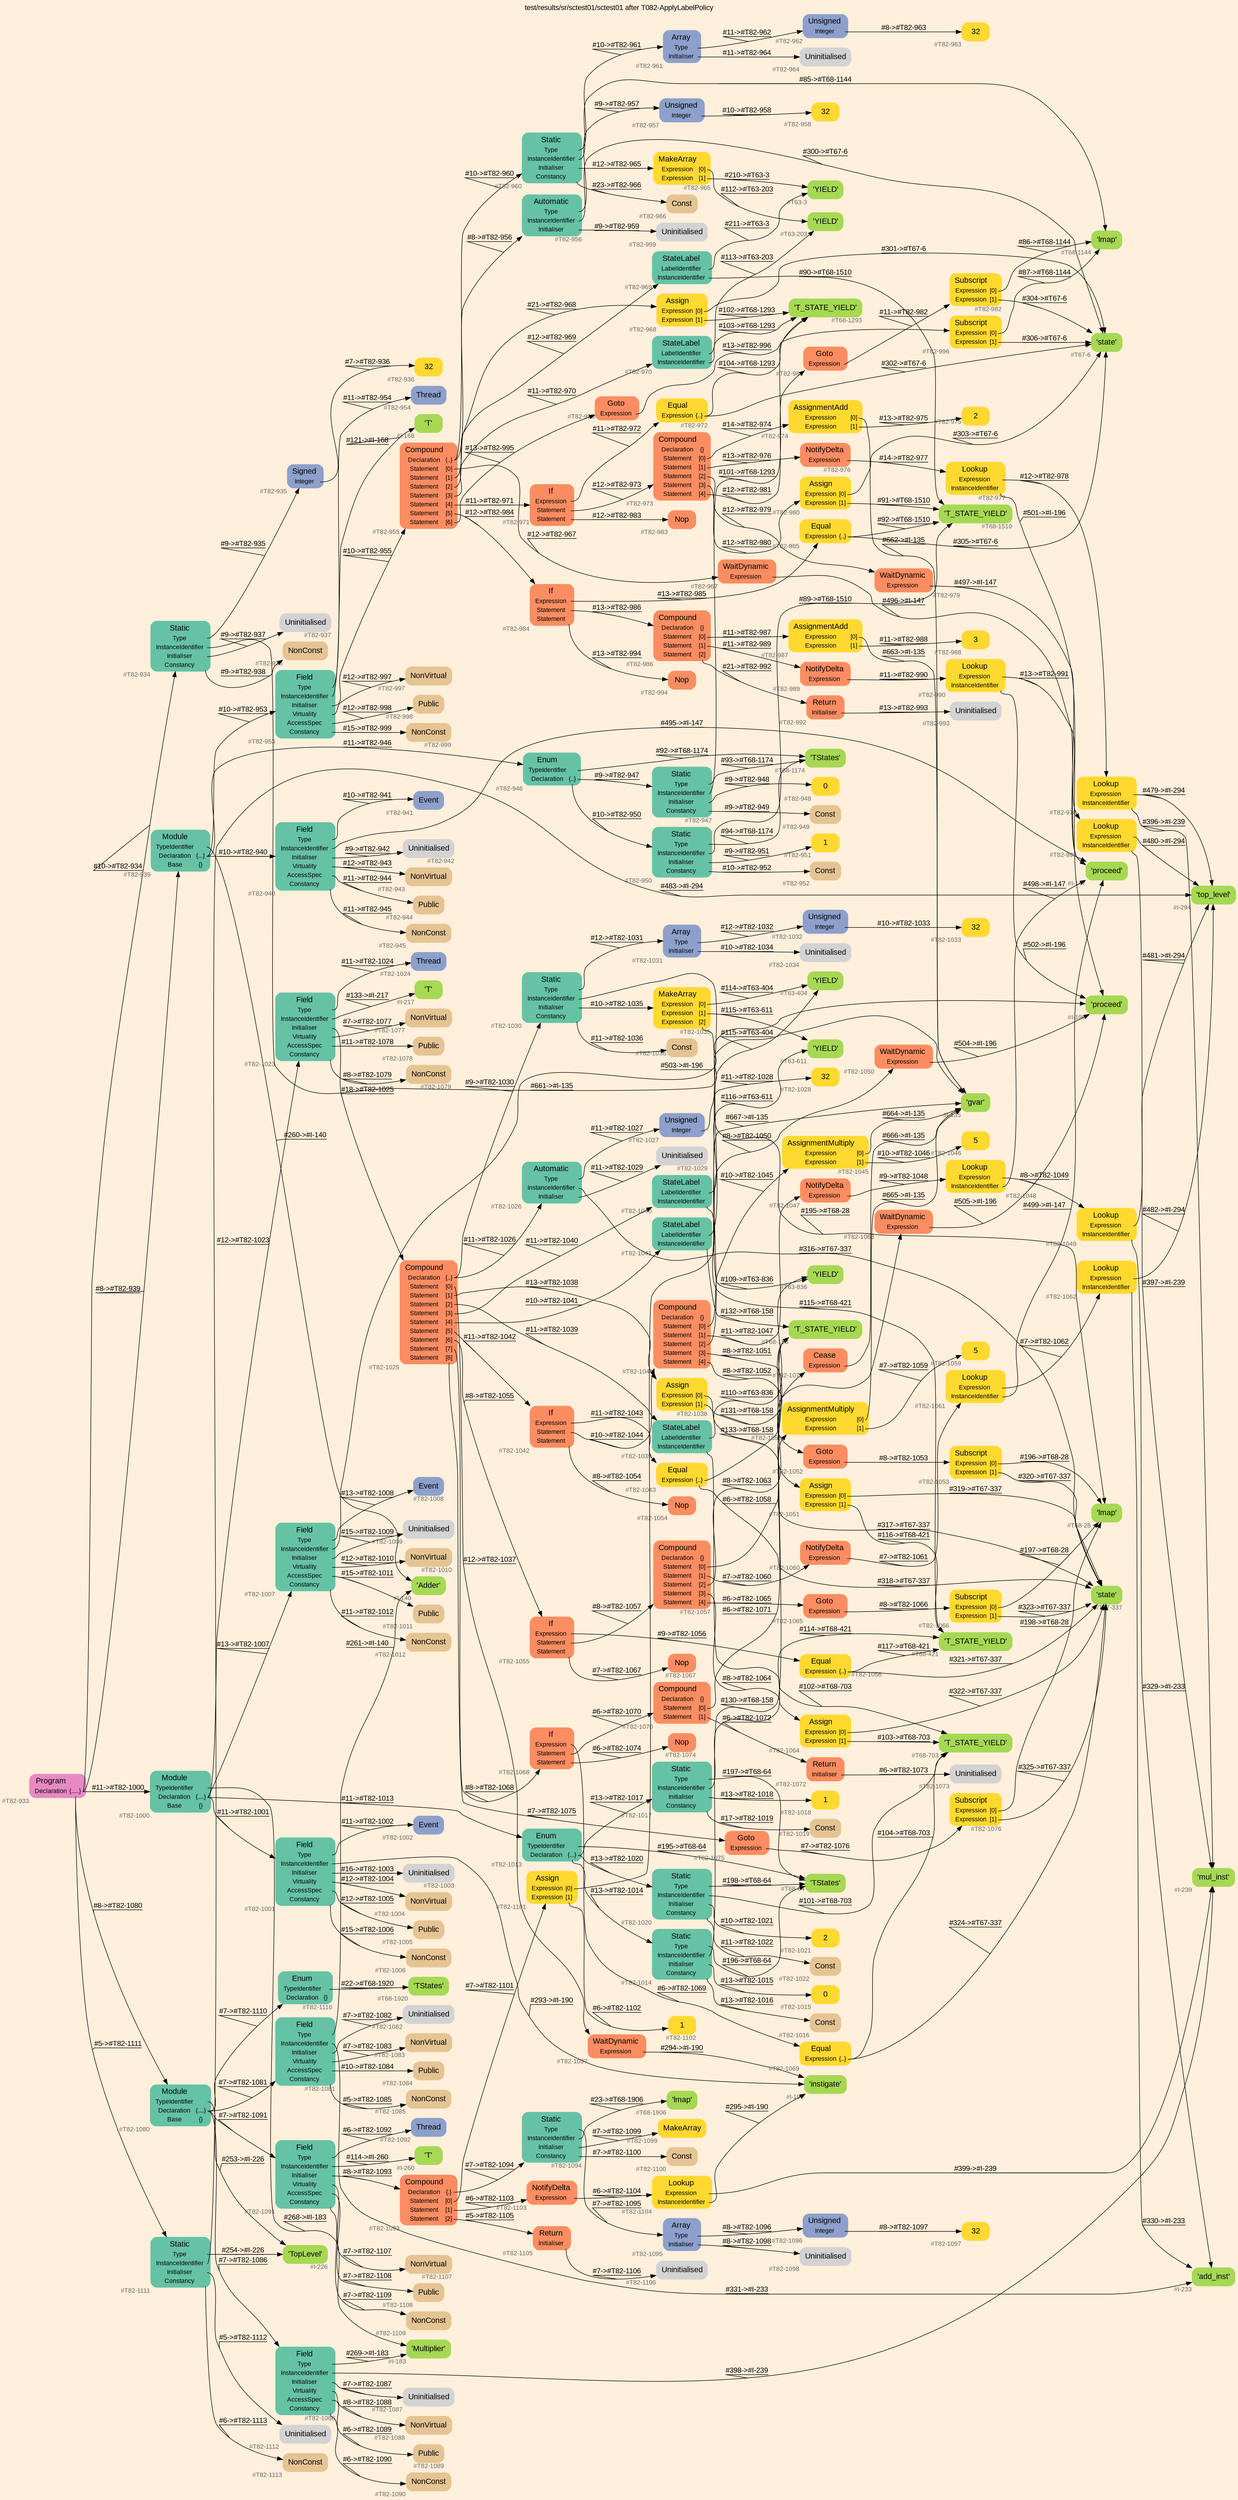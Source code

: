 digraph "test/results/sr/sctest01/sctest01 after T082-ApplyLabelPolicy" {
label = "test/results/sr/sctest01/sctest01 after T082-ApplyLabelPolicy"
labelloc = t
graph [
    rankdir = "LR"
    ranksep = 0.3
    bgcolor = antiquewhite1
    color = black
    fontcolor = black
    fontname = "Arial"
];
node [
    fontname = "Arial"
];
edge [
    fontname = "Arial"
];

// -------------------- node figure --------------------
// -------- block #T82-933 ----------
"#T82-933" [
    fillcolor = "/set28/4"
    xlabel = "#T82-933"
    fontsize = "12"
    fontcolor = grey40
    shape = "plaintext"
    label = <<TABLE BORDER="0" CELLBORDER="0" CELLSPACING="0">
     <TR><TD><FONT COLOR="black" POINT-SIZE="15">Program</FONT></TD></TR>
     <TR><TD><FONT COLOR="black" POINT-SIZE="12">Declaration</FONT></TD><TD PORT="port0"><FONT COLOR="black" POINT-SIZE="12">{.....}</FONT></TD></TR>
    </TABLE>>
    style = "rounded,filled"
];

// -------- block #T82-934 ----------
"#T82-934" [
    fillcolor = "/set28/1"
    xlabel = "#T82-934"
    fontsize = "12"
    fontcolor = grey40
    shape = "plaintext"
    label = <<TABLE BORDER="0" CELLBORDER="0" CELLSPACING="0">
     <TR><TD><FONT COLOR="black" POINT-SIZE="15">Static</FONT></TD></TR>
     <TR><TD><FONT COLOR="black" POINT-SIZE="12">Type</FONT></TD><TD PORT="port0"></TD></TR>
     <TR><TD><FONT COLOR="black" POINT-SIZE="12">InstanceIdentifier</FONT></TD><TD PORT="port1"></TD></TR>
     <TR><TD><FONT COLOR="black" POINT-SIZE="12">Initialiser</FONT></TD><TD PORT="port2"></TD></TR>
     <TR><TD><FONT COLOR="black" POINT-SIZE="12">Constancy</FONT></TD><TD PORT="port3"></TD></TR>
    </TABLE>>
    style = "rounded,filled"
];

// -------- block #T82-935 ----------
"#T82-935" [
    fillcolor = "/set28/3"
    xlabel = "#T82-935"
    fontsize = "12"
    fontcolor = grey40
    shape = "plaintext"
    label = <<TABLE BORDER="0" CELLBORDER="0" CELLSPACING="0">
     <TR><TD><FONT COLOR="black" POINT-SIZE="15">Signed</FONT></TD></TR>
     <TR><TD><FONT COLOR="black" POINT-SIZE="12">Integer</FONT></TD><TD PORT="port0"></TD></TR>
    </TABLE>>
    style = "rounded,filled"
];

// -------- block #T82-936 ----------
"#T82-936" [
    fillcolor = "/set28/6"
    xlabel = "#T82-936"
    fontsize = "12"
    fontcolor = grey40
    shape = "plaintext"
    label = <<TABLE BORDER="0" CELLBORDER="0" CELLSPACING="0">
     <TR><TD><FONT COLOR="black" POINT-SIZE="15">32</FONT></TD></TR>
    </TABLE>>
    style = "rounded,filled"
];

// -------- block #I-135 ----------
"#I-135" [
    fillcolor = "/set28/5"
    xlabel = "#I-135"
    fontsize = "12"
    fontcolor = grey40
    shape = "plaintext"
    label = <<TABLE BORDER="0" CELLBORDER="0" CELLSPACING="0">
     <TR><TD><FONT COLOR="black" POINT-SIZE="15">'gvar'</FONT></TD></TR>
    </TABLE>>
    style = "rounded,filled"
];

// -------- block #T82-937 ----------
"#T82-937" [
    xlabel = "#T82-937"
    fontsize = "12"
    fontcolor = grey40
    shape = "plaintext"
    label = <<TABLE BORDER="0" CELLBORDER="0" CELLSPACING="0">
     <TR><TD><FONT COLOR="black" POINT-SIZE="15">Uninitialised</FONT></TD></TR>
    </TABLE>>
    style = "rounded,filled"
];

// -------- block #T82-938 ----------
"#T82-938" [
    fillcolor = "/set28/7"
    xlabel = "#T82-938"
    fontsize = "12"
    fontcolor = grey40
    shape = "plaintext"
    label = <<TABLE BORDER="0" CELLBORDER="0" CELLSPACING="0">
     <TR><TD><FONT COLOR="black" POINT-SIZE="15">NonConst</FONT></TD></TR>
    </TABLE>>
    style = "rounded,filled"
];

// -------- block #T82-939 ----------
"#T82-939" [
    fillcolor = "/set28/1"
    xlabel = "#T82-939"
    fontsize = "12"
    fontcolor = grey40
    shape = "plaintext"
    label = <<TABLE BORDER="0" CELLBORDER="0" CELLSPACING="0">
     <TR><TD><FONT COLOR="black" POINT-SIZE="15">Module</FONT></TD></TR>
     <TR><TD><FONT COLOR="black" POINT-SIZE="12">TypeIdentifier</FONT></TD><TD PORT="port0"></TD></TR>
     <TR><TD><FONT COLOR="black" POINT-SIZE="12">Declaration</FONT></TD><TD PORT="port1"><FONT COLOR="black" POINT-SIZE="12">{...}</FONT></TD></TR>
     <TR><TD><FONT COLOR="black" POINT-SIZE="12">Base</FONT></TD><TD PORT="port2"><FONT COLOR="black" POINT-SIZE="12">{}</FONT></TD></TR>
    </TABLE>>
    style = "rounded,filled"
];

// -------- block #I-140 ----------
"#I-140" [
    fillcolor = "/set28/5"
    xlabel = "#I-140"
    fontsize = "12"
    fontcolor = grey40
    shape = "plaintext"
    label = <<TABLE BORDER="0" CELLBORDER="0" CELLSPACING="0">
     <TR><TD><FONT COLOR="black" POINT-SIZE="15">'Adder'</FONT></TD></TR>
    </TABLE>>
    style = "rounded,filled"
];

// -------- block #T82-940 ----------
"#T82-940" [
    fillcolor = "/set28/1"
    xlabel = "#T82-940"
    fontsize = "12"
    fontcolor = grey40
    shape = "plaintext"
    label = <<TABLE BORDER="0" CELLBORDER="0" CELLSPACING="0">
     <TR><TD><FONT COLOR="black" POINT-SIZE="15">Field</FONT></TD></TR>
     <TR><TD><FONT COLOR="black" POINT-SIZE="12">Type</FONT></TD><TD PORT="port0"></TD></TR>
     <TR><TD><FONT COLOR="black" POINT-SIZE="12">InstanceIdentifier</FONT></TD><TD PORT="port1"></TD></TR>
     <TR><TD><FONT COLOR="black" POINT-SIZE="12">Initialiser</FONT></TD><TD PORT="port2"></TD></TR>
     <TR><TD><FONT COLOR="black" POINT-SIZE="12">Virtuality</FONT></TD><TD PORT="port3"></TD></TR>
     <TR><TD><FONT COLOR="black" POINT-SIZE="12">AccessSpec</FONT></TD><TD PORT="port4"></TD></TR>
     <TR><TD><FONT COLOR="black" POINT-SIZE="12">Constancy</FONT></TD><TD PORT="port5"></TD></TR>
    </TABLE>>
    style = "rounded,filled"
];

// -------- block #T82-941 ----------
"#T82-941" [
    fillcolor = "/set28/3"
    xlabel = "#T82-941"
    fontsize = "12"
    fontcolor = grey40
    shape = "plaintext"
    label = <<TABLE BORDER="0" CELLBORDER="0" CELLSPACING="0">
     <TR><TD><FONT COLOR="black" POINT-SIZE="15">Event</FONT></TD></TR>
    </TABLE>>
    style = "rounded,filled"
];

// -------- block #I-147 ----------
"#I-147" [
    fillcolor = "/set28/5"
    xlabel = "#I-147"
    fontsize = "12"
    fontcolor = grey40
    shape = "plaintext"
    label = <<TABLE BORDER="0" CELLBORDER="0" CELLSPACING="0">
     <TR><TD><FONT COLOR="black" POINT-SIZE="15">'proceed'</FONT></TD></TR>
    </TABLE>>
    style = "rounded,filled"
];

// -------- block #T82-942 ----------
"#T82-942" [
    xlabel = "#T82-942"
    fontsize = "12"
    fontcolor = grey40
    shape = "plaintext"
    label = <<TABLE BORDER="0" CELLBORDER="0" CELLSPACING="0">
     <TR><TD><FONT COLOR="black" POINT-SIZE="15">Uninitialised</FONT></TD></TR>
    </TABLE>>
    style = "rounded,filled"
];

// -------- block #T82-943 ----------
"#T82-943" [
    fillcolor = "/set28/7"
    xlabel = "#T82-943"
    fontsize = "12"
    fontcolor = grey40
    shape = "plaintext"
    label = <<TABLE BORDER="0" CELLBORDER="0" CELLSPACING="0">
     <TR><TD><FONT COLOR="black" POINT-SIZE="15">NonVirtual</FONT></TD></TR>
    </TABLE>>
    style = "rounded,filled"
];

// -------- block #T82-944 ----------
"#T82-944" [
    fillcolor = "/set28/7"
    xlabel = "#T82-944"
    fontsize = "12"
    fontcolor = grey40
    shape = "plaintext"
    label = <<TABLE BORDER="0" CELLBORDER="0" CELLSPACING="0">
     <TR><TD><FONT COLOR="black" POINT-SIZE="15">Public</FONT></TD></TR>
    </TABLE>>
    style = "rounded,filled"
];

// -------- block #T82-945 ----------
"#T82-945" [
    fillcolor = "/set28/7"
    xlabel = "#T82-945"
    fontsize = "12"
    fontcolor = grey40
    shape = "plaintext"
    label = <<TABLE BORDER="0" CELLBORDER="0" CELLSPACING="0">
     <TR><TD><FONT COLOR="black" POINT-SIZE="15">NonConst</FONT></TD></TR>
    </TABLE>>
    style = "rounded,filled"
];

// -------- block #T82-946 ----------
"#T82-946" [
    fillcolor = "/set28/1"
    xlabel = "#T82-946"
    fontsize = "12"
    fontcolor = grey40
    shape = "plaintext"
    label = <<TABLE BORDER="0" CELLBORDER="0" CELLSPACING="0">
     <TR><TD><FONT COLOR="black" POINT-SIZE="15">Enum</FONT></TD></TR>
     <TR><TD><FONT COLOR="black" POINT-SIZE="12">TypeIdentifier</FONT></TD><TD PORT="port0"></TD></TR>
     <TR><TD><FONT COLOR="black" POINT-SIZE="12">Declaration</FONT></TD><TD PORT="port1"><FONT COLOR="black" POINT-SIZE="12">{..}</FONT></TD></TR>
    </TABLE>>
    style = "rounded,filled"
];

// -------- block #T68-1174 ----------
"#T68-1174" [
    fillcolor = "/set28/5"
    xlabel = "#T68-1174"
    fontsize = "12"
    fontcolor = grey40
    shape = "plaintext"
    label = <<TABLE BORDER="0" CELLBORDER="0" CELLSPACING="0">
     <TR><TD><FONT COLOR="black" POINT-SIZE="15">'TStates'</FONT></TD></TR>
    </TABLE>>
    style = "rounded,filled"
];

// -------- block #T82-947 ----------
"#T82-947" [
    fillcolor = "/set28/1"
    xlabel = "#T82-947"
    fontsize = "12"
    fontcolor = grey40
    shape = "plaintext"
    label = <<TABLE BORDER="0" CELLBORDER="0" CELLSPACING="0">
     <TR><TD><FONT COLOR="black" POINT-SIZE="15">Static</FONT></TD></TR>
     <TR><TD><FONT COLOR="black" POINT-SIZE="12">Type</FONT></TD><TD PORT="port0"></TD></TR>
     <TR><TD><FONT COLOR="black" POINT-SIZE="12">InstanceIdentifier</FONT></TD><TD PORT="port1"></TD></TR>
     <TR><TD><FONT COLOR="black" POINT-SIZE="12">Initialiser</FONT></TD><TD PORT="port2"></TD></TR>
     <TR><TD><FONT COLOR="black" POINT-SIZE="12">Constancy</FONT></TD><TD PORT="port3"></TD></TR>
    </TABLE>>
    style = "rounded,filled"
];

// -------- block #T68-1293 ----------
"#T68-1293" [
    fillcolor = "/set28/5"
    xlabel = "#T68-1293"
    fontsize = "12"
    fontcolor = grey40
    shape = "plaintext"
    label = <<TABLE BORDER="0" CELLBORDER="0" CELLSPACING="0">
     <TR><TD><FONT COLOR="black" POINT-SIZE="15">'T_STATE_YIELD'</FONT></TD></TR>
    </TABLE>>
    style = "rounded,filled"
];

// -------- block #T82-948 ----------
"#T82-948" [
    fillcolor = "/set28/6"
    xlabel = "#T82-948"
    fontsize = "12"
    fontcolor = grey40
    shape = "plaintext"
    label = <<TABLE BORDER="0" CELLBORDER="0" CELLSPACING="0">
     <TR><TD><FONT COLOR="black" POINT-SIZE="15">0</FONT></TD></TR>
    </TABLE>>
    style = "rounded,filled"
];

// -------- block #T82-949 ----------
"#T82-949" [
    fillcolor = "/set28/7"
    xlabel = "#T82-949"
    fontsize = "12"
    fontcolor = grey40
    shape = "plaintext"
    label = <<TABLE BORDER="0" CELLBORDER="0" CELLSPACING="0">
     <TR><TD><FONT COLOR="black" POINT-SIZE="15">Const</FONT></TD></TR>
    </TABLE>>
    style = "rounded,filled"
];

// -------- block #T82-950 ----------
"#T82-950" [
    fillcolor = "/set28/1"
    xlabel = "#T82-950"
    fontsize = "12"
    fontcolor = grey40
    shape = "plaintext"
    label = <<TABLE BORDER="0" CELLBORDER="0" CELLSPACING="0">
     <TR><TD><FONT COLOR="black" POINT-SIZE="15">Static</FONT></TD></TR>
     <TR><TD><FONT COLOR="black" POINT-SIZE="12">Type</FONT></TD><TD PORT="port0"></TD></TR>
     <TR><TD><FONT COLOR="black" POINT-SIZE="12">InstanceIdentifier</FONT></TD><TD PORT="port1"></TD></TR>
     <TR><TD><FONT COLOR="black" POINT-SIZE="12">Initialiser</FONT></TD><TD PORT="port2"></TD></TR>
     <TR><TD><FONT COLOR="black" POINT-SIZE="12">Constancy</FONT></TD><TD PORT="port3"></TD></TR>
    </TABLE>>
    style = "rounded,filled"
];

// -------- block #T68-1510 ----------
"#T68-1510" [
    fillcolor = "/set28/5"
    xlabel = "#T68-1510"
    fontsize = "12"
    fontcolor = grey40
    shape = "plaintext"
    label = <<TABLE BORDER="0" CELLBORDER="0" CELLSPACING="0">
     <TR><TD><FONT COLOR="black" POINT-SIZE="15">'T_STATE_YIELD'</FONT></TD></TR>
    </TABLE>>
    style = "rounded,filled"
];

// -------- block #T82-951 ----------
"#T82-951" [
    fillcolor = "/set28/6"
    xlabel = "#T82-951"
    fontsize = "12"
    fontcolor = grey40
    shape = "plaintext"
    label = <<TABLE BORDER="0" CELLBORDER="0" CELLSPACING="0">
     <TR><TD><FONT COLOR="black" POINT-SIZE="15">1</FONT></TD></TR>
    </TABLE>>
    style = "rounded,filled"
];

// -------- block #T82-952 ----------
"#T82-952" [
    fillcolor = "/set28/7"
    xlabel = "#T82-952"
    fontsize = "12"
    fontcolor = grey40
    shape = "plaintext"
    label = <<TABLE BORDER="0" CELLBORDER="0" CELLSPACING="0">
     <TR><TD><FONT COLOR="black" POINT-SIZE="15">Const</FONT></TD></TR>
    </TABLE>>
    style = "rounded,filled"
];

// -------- block #T82-953 ----------
"#T82-953" [
    fillcolor = "/set28/1"
    xlabel = "#T82-953"
    fontsize = "12"
    fontcolor = grey40
    shape = "plaintext"
    label = <<TABLE BORDER="0" CELLBORDER="0" CELLSPACING="0">
     <TR><TD><FONT COLOR="black" POINT-SIZE="15">Field</FONT></TD></TR>
     <TR><TD><FONT COLOR="black" POINT-SIZE="12">Type</FONT></TD><TD PORT="port0"></TD></TR>
     <TR><TD><FONT COLOR="black" POINT-SIZE="12">InstanceIdentifier</FONT></TD><TD PORT="port1"></TD></TR>
     <TR><TD><FONT COLOR="black" POINT-SIZE="12">Initialiser</FONT></TD><TD PORT="port2"></TD></TR>
     <TR><TD><FONT COLOR="black" POINT-SIZE="12">Virtuality</FONT></TD><TD PORT="port3"></TD></TR>
     <TR><TD><FONT COLOR="black" POINT-SIZE="12">AccessSpec</FONT></TD><TD PORT="port4"></TD></TR>
     <TR><TD><FONT COLOR="black" POINT-SIZE="12">Constancy</FONT></TD><TD PORT="port5"></TD></TR>
    </TABLE>>
    style = "rounded,filled"
];

// -------- block #T82-954 ----------
"#T82-954" [
    fillcolor = "/set28/3"
    xlabel = "#T82-954"
    fontsize = "12"
    fontcolor = grey40
    shape = "plaintext"
    label = <<TABLE BORDER="0" CELLBORDER="0" CELLSPACING="0">
     <TR><TD><FONT COLOR="black" POINT-SIZE="15">Thread</FONT></TD></TR>
    </TABLE>>
    style = "rounded,filled"
];

// -------- block #I-168 ----------
"#I-168" [
    fillcolor = "/set28/5"
    xlabel = "#I-168"
    fontsize = "12"
    fontcolor = grey40
    shape = "plaintext"
    label = <<TABLE BORDER="0" CELLBORDER="0" CELLSPACING="0">
     <TR><TD><FONT COLOR="black" POINT-SIZE="15">'T'</FONT></TD></TR>
    </TABLE>>
    style = "rounded,filled"
];

// -------- block #T82-955 ----------
"#T82-955" [
    fillcolor = "/set28/2"
    xlabel = "#T82-955"
    fontsize = "12"
    fontcolor = grey40
    shape = "plaintext"
    label = <<TABLE BORDER="0" CELLBORDER="0" CELLSPACING="0">
     <TR><TD><FONT COLOR="black" POINT-SIZE="15">Compound</FONT></TD></TR>
     <TR><TD><FONT COLOR="black" POINT-SIZE="12">Declaration</FONT></TD><TD PORT="port0"><FONT COLOR="black" POINT-SIZE="12">{..}</FONT></TD></TR>
     <TR><TD><FONT COLOR="black" POINT-SIZE="12">Statement</FONT></TD><TD PORT="port1"><FONT COLOR="black" POINT-SIZE="12">[0]</FONT></TD></TR>
     <TR><TD><FONT COLOR="black" POINT-SIZE="12">Statement</FONT></TD><TD PORT="port2"><FONT COLOR="black" POINT-SIZE="12">[1]</FONT></TD></TR>
     <TR><TD><FONT COLOR="black" POINT-SIZE="12">Statement</FONT></TD><TD PORT="port3"><FONT COLOR="black" POINT-SIZE="12">[2]</FONT></TD></TR>
     <TR><TD><FONT COLOR="black" POINT-SIZE="12">Statement</FONT></TD><TD PORT="port4"><FONT COLOR="black" POINT-SIZE="12">[3]</FONT></TD></TR>
     <TR><TD><FONT COLOR="black" POINT-SIZE="12">Statement</FONT></TD><TD PORT="port5"><FONT COLOR="black" POINT-SIZE="12">[4]</FONT></TD></TR>
     <TR><TD><FONT COLOR="black" POINT-SIZE="12">Statement</FONT></TD><TD PORT="port6"><FONT COLOR="black" POINT-SIZE="12">[5]</FONT></TD></TR>
     <TR><TD><FONT COLOR="black" POINT-SIZE="12">Statement</FONT></TD><TD PORT="port7"><FONT COLOR="black" POINT-SIZE="12">[6]</FONT></TD></TR>
    </TABLE>>
    style = "rounded,filled"
];

// -------- block #T82-956 ----------
"#T82-956" [
    fillcolor = "/set28/1"
    xlabel = "#T82-956"
    fontsize = "12"
    fontcolor = grey40
    shape = "plaintext"
    label = <<TABLE BORDER="0" CELLBORDER="0" CELLSPACING="0">
     <TR><TD><FONT COLOR="black" POINT-SIZE="15">Automatic</FONT></TD></TR>
     <TR><TD><FONT COLOR="black" POINT-SIZE="12">Type</FONT></TD><TD PORT="port0"></TD></TR>
     <TR><TD><FONT COLOR="black" POINT-SIZE="12">InstanceIdentifier</FONT></TD><TD PORT="port1"></TD></TR>
     <TR><TD><FONT COLOR="black" POINT-SIZE="12">Initialiser</FONT></TD><TD PORT="port2"></TD></TR>
    </TABLE>>
    style = "rounded,filled"
];

// -------- block #T82-957 ----------
"#T82-957" [
    fillcolor = "/set28/3"
    xlabel = "#T82-957"
    fontsize = "12"
    fontcolor = grey40
    shape = "plaintext"
    label = <<TABLE BORDER="0" CELLBORDER="0" CELLSPACING="0">
     <TR><TD><FONT COLOR="black" POINT-SIZE="15">Unsigned</FONT></TD></TR>
     <TR><TD><FONT COLOR="black" POINT-SIZE="12">Integer</FONT></TD><TD PORT="port0"></TD></TR>
    </TABLE>>
    style = "rounded,filled"
];

// -------- block #T82-958 ----------
"#T82-958" [
    fillcolor = "/set28/6"
    xlabel = "#T82-958"
    fontsize = "12"
    fontcolor = grey40
    shape = "plaintext"
    label = <<TABLE BORDER="0" CELLBORDER="0" CELLSPACING="0">
     <TR><TD><FONT COLOR="black" POINT-SIZE="15">32</FONT></TD></TR>
    </TABLE>>
    style = "rounded,filled"
];

// -------- block #T67-6 ----------
"#T67-6" [
    fillcolor = "/set28/5"
    xlabel = "#T67-6"
    fontsize = "12"
    fontcolor = grey40
    shape = "plaintext"
    label = <<TABLE BORDER="0" CELLBORDER="0" CELLSPACING="0">
     <TR><TD><FONT COLOR="black" POINT-SIZE="15">'state'</FONT></TD></TR>
    </TABLE>>
    style = "rounded,filled"
];

// -------- block #T82-959 ----------
"#T82-959" [
    xlabel = "#T82-959"
    fontsize = "12"
    fontcolor = grey40
    shape = "plaintext"
    label = <<TABLE BORDER="0" CELLBORDER="0" CELLSPACING="0">
     <TR><TD><FONT COLOR="black" POINT-SIZE="15">Uninitialised</FONT></TD></TR>
    </TABLE>>
    style = "rounded,filled"
];

// -------- block #T82-960 ----------
"#T82-960" [
    fillcolor = "/set28/1"
    xlabel = "#T82-960"
    fontsize = "12"
    fontcolor = grey40
    shape = "plaintext"
    label = <<TABLE BORDER="0" CELLBORDER="0" CELLSPACING="0">
     <TR><TD><FONT COLOR="black" POINT-SIZE="15">Static</FONT></TD></TR>
     <TR><TD><FONT COLOR="black" POINT-SIZE="12">Type</FONT></TD><TD PORT="port0"></TD></TR>
     <TR><TD><FONT COLOR="black" POINT-SIZE="12">InstanceIdentifier</FONT></TD><TD PORT="port1"></TD></TR>
     <TR><TD><FONT COLOR="black" POINT-SIZE="12">Initialiser</FONT></TD><TD PORT="port2"></TD></TR>
     <TR><TD><FONT COLOR="black" POINT-SIZE="12">Constancy</FONT></TD><TD PORT="port3"></TD></TR>
    </TABLE>>
    style = "rounded,filled"
];

// -------- block #T82-961 ----------
"#T82-961" [
    fillcolor = "/set28/3"
    xlabel = "#T82-961"
    fontsize = "12"
    fontcolor = grey40
    shape = "plaintext"
    label = <<TABLE BORDER="0" CELLBORDER="0" CELLSPACING="0">
     <TR><TD><FONT COLOR="black" POINT-SIZE="15">Array</FONT></TD></TR>
     <TR><TD><FONT COLOR="black" POINT-SIZE="12">Type</FONT></TD><TD PORT="port0"></TD></TR>
     <TR><TD><FONT COLOR="black" POINT-SIZE="12">Initialiser</FONT></TD><TD PORT="port1"></TD></TR>
    </TABLE>>
    style = "rounded,filled"
];

// -------- block #T82-962 ----------
"#T82-962" [
    fillcolor = "/set28/3"
    xlabel = "#T82-962"
    fontsize = "12"
    fontcolor = grey40
    shape = "plaintext"
    label = <<TABLE BORDER="0" CELLBORDER="0" CELLSPACING="0">
     <TR><TD><FONT COLOR="black" POINT-SIZE="15">Unsigned</FONT></TD></TR>
     <TR><TD><FONT COLOR="black" POINT-SIZE="12">Integer</FONT></TD><TD PORT="port0"></TD></TR>
    </TABLE>>
    style = "rounded,filled"
];

// -------- block #T82-963 ----------
"#T82-963" [
    fillcolor = "/set28/6"
    xlabel = "#T82-963"
    fontsize = "12"
    fontcolor = grey40
    shape = "plaintext"
    label = <<TABLE BORDER="0" CELLBORDER="0" CELLSPACING="0">
     <TR><TD><FONT COLOR="black" POINT-SIZE="15">32</FONT></TD></TR>
    </TABLE>>
    style = "rounded,filled"
];

// -------- block #T82-964 ----------
"#T82-964" [
    xlabel = "#T82-964"
    fontsize = "12"
    fontcolor = grey40
    shape = "plaintext"
    label = <<TABLE BORDER="0" CELLBORDER="0" CELLSPACING="0">
     <TR><TD><FONT COLOR="black" POINT-SIZE="15">Uninitialised</FONT></TD></TR>
    </TABLE>>
    style = "rounded,filled"
];

// -------- block #T68-1144 ----------
"#T68-1144" [
    fillcolor = "/set28/5"
    xlabel = "#T68-1144"
    fontsize = "12"
    fontcolor = grey40
    shape = "plaintext"
    label = <<TABLE BORDER="0" CELLBORDER="0" CELLSPACING="0">
     <TR><TD><FONT COLOR="black" POINT-SIZE="15">'lmap'</FONT></TD></TR>
    </TABLE>>
    style = "rounded,filled"
];

// -------- block #T82-965 ----------
"#T82-965" [
    fillcolor = "/set28/6"
    xlabel = "#T82-965"
    fontsize = "12"
    fontcolor = grey40
    shape = "plaintext"
    label = <<TABLE BORDER="0" CELLBORDER="0" CELLSPACING="0">
     <TR><TD><FONT COLOR="black" POINT-SIZE="15">MakeArray</FONT></TD></TR>
     <TR><TD><FONT COLOR="black" POINT-SIZE="12">Expression</FONT></TD><TD PORT="port0"><FONT COLOR="black" POINT-SIZE="12">[0]</FONT></TD></TR>
     <TR><TD><FONT COLOR="black" POINT-SIZE="12">Expression</FONT></TD><TD PORT="port1"><FONT COLOR="black" POINT-SIZE="12">[1]</FONT></TD></TR>
    </TABLE>>
    style = "rounded,filled"
];

// -------- block #T63-203 ----------
"#T63-203" [
    fillcolor = "/set28/5"
    xlabel = "#T63-203"
    fontsize = "12"
    fontcolor = grey40
    shape = "plaintext"
    label = <<TABLE BORDER="0" CELLBORDER="0" CELLSPACING="0">
     <TR><TD><FONT COLOR="black" POINT-SIZE="15">'YIELD'</FONT></TD></TR>
    </TABLE>>
    style = "rounded,filled"
];

// -------- block #T63-3 ----------
"#T63-3" [
    fillcolor = "/set28/5"
    xlabel = "#T63-3"
    fontsize = "12"
    fontcolor = grey40
    shape = "plaintext"
    label = <<TABLE BORDER="0" CELLBORDER="0" CELLSPACING="0">
     <TR><TD><FONT COLOR="black" POINT-SIZE="15">'YIELD'</FONT></TD></TR>
    </TABLE>>
    style = "rounded,filled"
];

// -------- block #T82-966 ----------
"#T82-966" [
    fillcolor = "/set28/7"
    xlabel = "#T82-966"
    fontsize = "12"
    fontcolor = grey40
    shape = "plaintext"
    label = <<TABLE BORDER="0" CELLBORDER="0" CELLSPACING="0">
     <TR><TD><FONT COLOR="black" POINT-SIZE="15">Const</FONT></TD></TR>
    </TABLE>>
    style = "rounded,filled"
];

// -------- block #T82-967 ----------
"#T82-967" [
    fillcolor = "/set28/2"
    xlabel = "#T82-967"
    fontsize = "12"
    fontcolor = grey40
    shape = "plaintext"
    label = <<TABLE BORDER="0" CELLBORDER="0" CELLSPACING="0">
     <TR><TD><FONT COLOR="black" POINT-SIZE="15">WaitDynamic</FONT></TD></TR>
     <TR><TD><FONT COLOR="black" POINT-SIZE="12">Expression</FONT></TD><TD PORT="port0"></TD></TR>
    </TABLE>>
    style = "rounded,filled"
];

// -------- block #T82-968 ----------
"#T82-968" [
    fillcolor = "/set28/6"
    xlabel = "#T82-968"
    fontsize = "12"
    fontcolor = grey40
    shape = "plaintext"
    label = <<TABLE BORDER="0" CELLBORDER="0" CELLSPACING="0">
     <TR><TD><FONT COLOR="black" POINT-SIZE="15">Assign</FONT></TD></TR>
     <TR><TD><FONT COLOR="black" POINT-SIZE="12">Expression</FONT></TD><TD PORT="port0"><FONT COLOR="black" POINT-SIZE="12">[0]</FONT></TD></TR>
     <TR><TD><FONT COLOR="black" POINT-SIZE="12">Expression</FONT></TD><TD PORT="port1"><FONT COLOR="black" POINT-SIZE="12">[1]</FONT></TD></TR>
    </TABLE>>
    style = "rounded,filled"
];

// -------- block #T82-969 ----------
"#T82-969" [
    fillcolor = "/set28/1"
    xlabel = "#T82-969"
    fontsize = "12"
    fontcolor = grey40
    shape = "plaintext"
    label = <<TABLE BORDER="0" CELLBORDER="0" CELLSPACING="0">
     <TR><TD><FONT COLOR="black" POINT-SIZE="15">StateLabel</FONT></TD></TR>
     <TR><TD><FONT COLOR="black" POINT-SIZE="12">LabelIdentifier</FONT></TD><TD PORT="port0"></TD></TR>
     <TR><TD><FONT COLOR="black" POINT-SIZE="12">InstanceIdentifier</FONT></TD><TD PORT="port1"></TD></TR>
    </TABLE>>
    style = "rounded,filled"
];

// -------- block #T82-970 ----------
"#T82-970" [
    fillcolor = "/set28/1"
    xlabel = "#T82-970"
    fontsize = "12"
    fontcolor = grey40
    shape = "plaintext"
    label = <<TABLE BORDER="0" CELLBORDER="0" CELLSPACING="0">
     <TR><TD><FONT COLOR="black" POINT-SIZE="15">StateLabel</FONT></TD></TR>
     <TR><TD><FONT COLOR="black" POINT-SIZE="12">LabelIdentifier</FONT></TD><TD PORT="port0"></TD></TR>
     <TR><TD><FONT COLOR="black" POINT-SIZE="12">InstanceIdentifier</FONT></TD><TD PORT="port1"></TD></TR>
    </TABLE>>
    style = "rounded,filled"
];

// -------- block #T82-971 ----------
"#T82-971" [
    fillcolor = "/set28/2"
    xlabel = "#T82-971"
    fontsize = "12"
    fontcolor = grey40
    shape = "plaintext"
    label = <<TABLE BORDER="0" CELLBORDER="0" CELLSPACING="0">
     <TR><TD><FONT COLOR="black" POINT-SIZE="15">If</FONT></TD></TR>
     <TR><TD><FONT COLOR="black" POINT-SIZE="12">Expression</FONT></TD><TD PORT="port0"></TD></TR>
     <TR><TD><FONT COLOR="black" POINT-SIZE="12">Statement</FONT></TD><TD PORT="port1"></TD></TR>
     <TR><TD><FONT COLOR="black" POINT-SIZE="12">Statement</FONT></TD><TD PORT="port2"></TD></TR>
    </TABLE>>
    style = "rounded,filled"
];

// -------- block #T82-972 ----------
"#T82-972" [
    fillcolor = "/set28/6"
    xlabel = "#T82-972"
    fontsize = "12"
    fontcolor = grey40
    shape = "plaintext"
    label = <<TABLE BORDER="0" CELLBORDER="0" CELLSPACING="0">
     <TR><TD><FONT COLOR="black" POINT-SIZE="15">Equal</FONT></TD></TR>
     <TR><TD><FONT COLOR="black" POINT-SIZE="12">Expression</FONT></TD><TD PORT="port0"><FONT COLOR="black" POINT-SIZE="12">{..}</FONT></TD></TR>
    </TABLE>>
    style = "rounded,filled"
];

// -------- block #T82-973 ----------
"#T82-973" [
    fillcolor = "/set28/2"
    xlabel = "#T82-973"
    fontsize = "12"
    fontcolor = grey40
    shape = "plaintext"
    label = <<TABLE BORDER="0" CELLBORDER="0" CELLSPACING="0">
     <TR><TD><FONT COLOR="black" POINT-SIZE="15">Compound</FONT></TD></TR>
     <TR><TD><FONT COLOR="black" POINT-SIZE="12">Declaration</FONT></TD><TD PORT="port0"><FONT COLOR="black" POINT-SIZE="12">{}</FONT></TD></TR>
     <TR><TD><FONT COLOR="black" POINT-SIZE="12">Statement</FONT></TD><TD PORT="port1"><FONT COLOR="black" POINT-SIZE="12">[0]</FONT></TD></TR>
     <TR><TD><FONT COLOR="black" POINT-SIZE="12">Statement</FONT></TD><TD PORT="port2"><FONT COLOR="black" POINT-SIZE="12">[1]</FONT></TD></TR>
     <TR><TD><FONT COLOR="black" POINT-SIZE="12">Statement</FONT></TD><TD PORT="port3"><FONT COLOR="black" POINT-SIZE="12">[2]</FONT></TD></TR>
     <TR><TD><FONT COLOR="black" POINT-SIZE="12">Statement</FONT></TD><TD PORT="port4"><FONT COLOR="black" POINT-SIZE="12">[3]</FONT></TD></TR>
     <TR><TD><FONT COLOR="black" POINT-SIZE="12">Statement</FONT></TD><TD PORT="port5"><FONT COLOR="black" POINT-SIZE="12">[4]</FONT></TD></TR>
    </TABLE>>
    style = "rounded,filled"
];

// -------- block #T82-974 ----------
"#T82-974" [
    fillcolor = "/set28/6"
    xlabel = "#T82-974"
    fontsize = "12"
    fontcolor = grey40
    shape = "plaintext"
    label = <<TABLE BORDER="0" CELLBORDER="0" CELLSPACING="0">
     <TR><TD><FONT COLOR="black" POINT-SIZE="15">AssignmentAdd</FONT></TD></TR>
     <TR><TD><FONT COLOR="black" POINT-SIZE="12">Expression</FONT></TD><TD PORT="port0"><FONT COLOR="black" POINT-SIZE="12">[0]</FONT></TD></TR>
     <TR><TD><FONT COLOR="black" POINT-SIZE="12">Expression</FONT></TD><TD PORT="port1"><FONT COLOR="black" POINT-SIZE="12">[1]</FONT></TD></TR>
    </TABLE>>
    style = "rounded,filled"
];

// -------- block #T82-975 ----------
"#T82-975" [
    fillcolor = "/set28/6"
    xlabel = "#T82-975"
    fontsize = "12"
    fontcolor = grey40
    shape = "plaintext"
    label = <<TABLE BORDER="0" CELLBORDER="0" CELLSPACING="0">
     <TR><TD><FONT COLOR="black" POINT-SIZE="15">2</FONT></TD></TR>
    </TABLE>>
    style = "rounded,filled"
];

// -------- block #T82-976 ----------
"#T82-976" [
    fillcolor = "/set28/2"
    xlabel = "#T82-976"
    fontsize = "12"
    fontcolor = grey40
    shape = "plaintext"
    label = <<TABLE BORDER="0" CELLBORDER="0" CELLSPACING="0">
     <TR><TD><FONT COLOR="black" POINT-SIZE="15">NotifyDelta</FONT></TD></TR>
     <TR><TD><FONT COLOR="black" POINT-SIZE="12">Expression</FONT></TD><TD PORT="port0"></TD></TR>
    </TABLE>>
    style = "rounded,filled"
];

// -------- block #T82-977 ----------
"#T82-977" [
    fillcolor = "/set28/6"
    xlabel = "#T82-977"
    fontsize = "12"
    fontcolor = grey40
    shape = "plaintext"
    label = <<TABLE BORDER="0" CELLBORDER="0" CELLSPACING="0">
     <TR><TD><FONT COLOR="black" POINT-SIZE="15">Lookup</FONT></TD></TR>
     <TR><TD><FONT COLOR="black" POINT-SIZE="12">Expression</FONT></TD><TD PORT="port0"></TD></TR>
     <TR><TD><FONT COLOR="black" POINT-SIZE="12">InstanceIdentifier</FONT></TD><TD PORT="port1"></TD></TR>
    </TABLE>>
    style = "rounded,filled"
];

// -------- block #T82-978 ----------
"#T82-978" [
    fillcolor = "/set28/6"
    xlabel = "#T82-978"
    fontsize = "12"
    fontcolor = grey40
    shape = "plaintext"
    label = <<TABLE BORDER="0" CELLBORDER="0" CELLSPACING="0">
     <TR><TD><FONT COLOR="black" POINT-SIZE="15">Lookup</FONT></TD></TR>
     <TR><TD><FONT COLOR="black" POINT-SIZE="12">Expression</FONT></TD><TD PORT="port0"></TD></TR>
     <TR><TD><FONT COLOR="black" POINT-SIZE="12">InstanceIdentifier</FONT></TD><TD PORT="port1"></TD></TR>
    </TABLE>>
    style = "rounded,filled"
];

// -------- block #I-294 ----------
"#I-294" [
    fillcolor = "/set28/5"
    xlabel = "#I-294"
    fontsize = "12"
    fontcolor = grey40
    shape = "plaintext"
    label = <<TABLE BORDER="0" CELLBORDER="0" CELLSPACING="0">
     <TR><TD><FONT COLOR="black" POINT-SIZE="15">'top_level'</FONT></TD></TR>
    </TABLE>>
    style = "rounded,filled"
];

// -------- block #I-239 ----------
"#I-239" [
    fillcolor = "/set28/5"
    xlabel = "#I-239"
    fontsize = "12"
    fontcolor = grey40
    shape = "plaintext"
    label = <<TABLE BORDER="0" CELLBORDER="0" CELLSPACING="0">
     <TR><TD><FONT COLOR="black" POINT-SIZE="15">'mul_inst'</FONT></TD></TR>
    </TABLE>>
    style = "rounded,filled"
];

// -------- block #I-196 ----------
"#I-196" [
    fillcolor = "/set28/5"
    xlabel = "#I-196"
    fontsize = "12"
    fontcolor = grey40
    shape = "plaintext"
    label = <<TABLE BORDER="0" CELLBORDER="0" CELLSPACING="0">
     <TR><TD><FONT COLOR="black" POINT-SIZE="15">'proceed'</FONT></TD></TR>
    </TABLE>>
    style = "rounded,filled"
];

// -------- block #T82-979 ----------
"#T82-979" [
    fillcolor = "/set28/2"
    xlabel = "#T82-979"
    fontsize = "12"
    fontcolor = grey40
    shape = "plaintext"
    label = <<TABLE BORDER="0" CELLBORDER="0" CELLSPACING="0">
     <TR><TD><FONT COLOR="black" POINT-SIZE="15">WaitDynamic</FONT></TD></TR>
     <TR><TD><FONT COLOR="black" POINT-SIZE="12">Expression</FONT></TD><TD PORT="port0"></TD></TR>
    </TABLE>>
    style = "rounded,filled"
];

// -------- block #T82-980 ----------
"#T82-980" [
    fillcolor = "/set28/6"
    xlabel = "#T82-980"
    fontsize = "12"
    fontcolor = grey40
    shape = "plaintext"
    label = <<TABLE BORDER="0" CELLBORDER="0" CELLSPACING="0">
     <TR><TD><FONT COLOR="black" POINT-SIZE="15">Assign</FONT></TD></TR>
     <TR><TD><FONT COLOR="black" POINT-SIZE="12">Expression</FONT></TD><TD PORT="port0"><FONT COLOR="black" POINT-SIZE="12">[0]</FONT></TD></TR>
     <TR><TD><FONT COLOR="black" POINT-SIZE="12">Expression</FONT></TD><TD PORT="port1"><FONT COLOR="black" POINT-SIZE="12">[1]</FONT></TD></TR>
    </TABLE>>
    style = "rounded,filled"
];

// -------- block #T82-981 ----------
"#T82-981" [
    fillcolor = "/set28/2"
    xlabel = "#T82-981"
    fontsize = "12"
    fontcolor = grey40
    shape = "plaintext"
    label = <<TABLE BORDER="0" CELLBORDER="0" CELLSPACING="0">
     <TR><TD><FONT COLOR="black" POINT-SIZE="15">Goto</FONT></TD></TR>
     <TR><TD><FONT COLOR="black" POINT-SIZE="12">Expression</FONT></TD><TD PORT="port0"></TD></TR>
    </TABLE>>
    style = "rounded,filled"
];

// -------- block #T82-982 ----------
"#T82-982" [
    fillcolor = "/set28/6"
    xlabel = "#T82-982"
    fontsize = "12"
    fontcolor = grey40
    shape = "plaintext"
    label = <<TABLE BORDER="0" CELLBORDER="0" CELLSPACING="0">
     <TR><TD><FONT COLOR="black" POINT-SIZE="15">Subscript</FONT></TD></TR>
     <TR><TD><FONT COLOR="black" POINT-SIZE="12">Expression</FONT></TD><TD PORT="port0"><FONT COLOR="black" POINT-SIZE="12">[0]</FONT></TD></TR>
     <TR><TD><FONT COLOR="black" POINT-SIZE="12">Expression</FONT></TD><TD PORT="port1"><FONT COLOR="black" POINT-SIZE="12">[1]</FONT></TD></TR>
    </TABLE>>
    style = "rounded,filled"
];

// -------- block #T82-983 ----------
"#T82-983" [
    fillcolor = "/set28/2"
    xlabel = "#T82-983"
    fontsize = "12"
    fontcolor = grey40
    shape = "plaintext"
    label = <<TABLE BORDER="0" CELLBORDER="0" CELLSPACING="0">
     <TR><TD><FONT COLOR="black" POINT-SIZE="15">Nop</FONT></TD></TR>
    </TABLE>>
    style = "rounded,filled"
];

// -------- block #T82-984 ----------
"#T82-984" [
    fillcolor = "/set28/2"
    xlabel = "#T82-984"
    fontsize = "12"
    fontcolor = grey40
    shape = "plaintext"
    label = <<TABLE BORDER="0" CELLBORDER="0" CELLSPACING="0">
     <TR><TD><FONT COLOR="black" POINT-SIZE="15">If</FONT></TD></TR>
     <TR><TD><FONT COLOR="black" POINT-SIZE="12">Expression</FONT></TD><TD PORT="port0"></TD></TR>
     <TR><TD><FONT COLOR="black" POINT-SIZE="12">Statement</FONT></TD><TD PORT="port1"></TD></TR>
     <TR><TD><FONT COLOR="black" POINT-SIZE="12">Statement</FONT></TD><TD PORT="port2"></TD></TR>
    </TABLE>>
    style = "rounded,filled"
];

// -------- block #T82-985 ----------
"#T82-985" [
    fillcolor = "/set28/6"
    xlabel = "#T82-985"
    fontsize = "12"
    fontcolor = grey40
    shape = "plaintext"
    label = <<TABLE BORDER="0" CELLBORDER="0" CELLSPACING="0">
     <TR><TD><FONT COLOR="black" POINT-SIZE="15">Equal</FONT></TD></TR>
     <TR><TD><FONT COLOR="black" POINT-SIZE="12">Expression</FONT></TD><TD PORT="port0"><FONT COLOR="black" POINT-SIZE="12">{..}</FONT></TD></TR>
    </TABLE>>
    style = "rounded,filled"
];

// -------- block #T82-986 ----------
"#T82-986" [
    fillcolor = "/set28/2"
    xlabel = "#T82-986"
    fontsize = "12"
    fontcolor = grey40
    shape = "plaintext"
    label = <<TABLE BORDER="0" CELLBORDER="0" CELLSPACING="0">
     <TR><TD><FONT COLOR="black" POINT-SIZE="15">Compound</FONT></TD></TR>
     <TR><TD><FONT COLOR="black" POINT-SIZE="12">Declaration</FONT></TD><TD PORT="port0"><FONT COLOR="black" POINT-SIZE="12">{}</FONT></TD></TR>
     <TR><TD><FONT COLOR="black" POINT-SIZE="12">Statement</FONT></TD><TD PORT="port1"><FONT COLOR="black" POINT-SIZE="12">[0]</FONT></TD></TR>
     <TR><TD><FONT COLOR="black" POINT-SIZE="12">Statement</FONT></TD><TD PORT="port2"><FONT COLOR="black" POINT-SIZE="12">[1]</FONT></TD></TR>
     <TR><TD><FONT COLOR="black" POINT-SIZE="12">Statement</FONT></TD><TD PORT="port3"><FONT COLOR="black" POINT-SIZE="12">[2]</FONT></TD></TR>
    </TABLE>>
    style = "rounded,filled"
];

// -------- block #T82-987 ----------
"#T82-987" [
    fillcolor = "/set28/6"
    xlabel = "#T82-987"
    fontsize = "12"
    fontcolor = grey40
    shape = "plaintext"
    label = <<TABLE BORDER="0" CELLBORDER="0" CELLSPACING="0">
     <TR><TD><FONT COLOR="black" POINT-SIZE="15">AssignmentAdd</FONT></TD></TR>
     <TR><TD><FONT COLOR="black" POINT-SIZE="12">Expression</FONT></TD><TD PORT="port0"><FONT COLOR="black" POINT-SIZE="12">[0]</FONT></TD></TR>
     <TR><TD><FONT COLOR="black" POINT-SIZE="12">Expression</FONT></TD><TD PORT="port1"><FONT COLOR="black" POINT-SIZE="12">[1]</FONT></TD></TR>
    </TABLE>>
    style = "rounded,filled"
];

// -------- block #T82-988 ----------
"#T82-988" [
    fillcolor = "/set28/6"
    xlabel = "#T82-988"
    fontsize = "12"
    fontcolor = grey40
    shape = "plaintext"
    label = <<TABLE BORDER="0" CELLBORDER="0" CELLSPACING="0">
     <TR><TD><FONT COLOR="black" POINT-SIZE="15">3</FONT></TD></TR>
    </TABLE>>
    style = "rounded,filled"
];

// -------- block #T82-989 ----------
"#T82-989" [
    fillcolor = "/set28/2"
    xlabel = "#T82-989"
    fontsize = "12"
    fontcolor = grey40
    shape = "plaintext"
    label = <<TABLE BORDER="0" CELLBORDER="0" CELLSPACING="0">
     <TR><TD><FONT COLOR="black" POINT-SIZE="15">NotifyDelta</FONT></TD></TR>
     <TR><TD><FONT COLOR="black" POINT-SIZE="12">Expression</FONT></TD><TD PORT="port0"></TD></TR>
    </TABLE>>
    style = "rounded,filled"
];

// -------- block #T82-990 ----------
"#T82-990" [
    fillcolor = "/set28/6"
    xlabel = "#T82-990"
    fontsize = "12"
    fontcolor = grey40
    shape = "plaintext"
    label = <<TABLE BORDER="0" CELLBORDER="0" CELLSPACING="0">
     <TR><TD><FONT COLOR="black" POINT-SIZE="15">Lookup</FONT></TD></TR>
     <TR><TD><FONT COLOR="black" POINT-SIZE="12">Expression</FONT></TD><TD PORT="port0"></TD></TR>
     <TR><TD><FONT COLOR="black" POINT-SIZE="12">InstanceIdentifier</FONT></TD><TD PORT="port1"></TD></TR>
    </TABLE>>
    style = "rounded,filled"
];

// -------- block #T82-991 ----------
"#T82-991" [
    fillcolor = "/set28/6"
    xlabel = "#T82-991"
    fontsize = "12"
    fontcolor = grey40
    shape = "plaintext"
    label = <<TABLE BORDER="0" CELLBORDER="0" CELLSPACING="0">
     <TR><TD><FONT COLOR="black" POINT-SIZE="15">Lookup</FONT></TD></TR>
     <TR><TD><FONT COLOR="black" POINT-SIZE="12">Expression</FONT></TD><TD PORT="port0"></TD></TR>
     <TR><TD><FONT COLOR="black" POINT-SIZE="12">InstanceIdentifier</FONT></TD><TD PORT="port1"></TD></TR>
    </TABLE>>
    style = "rounded,filled"
];

// -------- block #T82-992 ----------
"#T82-992" [
    fillcolor = "/set28/2"
    xlabel = "#T82-992"
    fontsize = "12"
    fontcolor = grey40
    shape = "plaintext"
    label = <<TABLE BORDER="0" CELLBORDER="0" CELLSPACING="0">
     <TR><TD><FONT COLOR="black" POINT-SIZE="15">Return</FONT></TD></TR>
     <TR><TD><FONT COLOR="black" POINT-SIZE="12">Initialiser</FONT></TD><TD PORT="port0"></TD></TR>
    </TABLE>>
    style = "rounded,filled"
];

// -------- block #T82-993 ----------
"#T82-993" [
    xlabel = "#T82-993"
    fontsize = "12"
    fontcolor = grey40
    shape = "plaintext"
    label = <<TABLE BORDER="0" CELLBORDER="0" CELLSPACING="0">
     <TR><TD><FONT COLOR="black" POINT-SIZE="15">Uninitialised</FONT></TD></TR>
    </TABLE>>
    style = "rounded,filled"
];

// -------- block #T82-994 ----------
"#T82-994" [
    fillcolor = "/set28/2"
    xlabel = "#T82-994"
    fontsize = "12"
    fontcolor = grey40
    shape = "plaintext"
    label = <<TABLE BORDER="0" CELLBORDER="0" CELLSPACING="0">
     <TR><TD><FONT COLOR="black" POINT-SIZE="15">Nop</FONT></TD></TR>
    </TABLE>>
    style = "rounded,filled"
];

// -------- block #T82-995 ----------
"#T82-995" [
    fillcolor = "/set28/2"
    xlabel = "#T82-995"
    fontsize = "12"
    fontcolor = grey40
    shape = "plaintext"
    label = <<TABLE BORDER="0" CELLBORDER="0" CELLSPACING="0">
     <TR><TD><FONT COLOR="black" POINT-SIZE="15">Goto</FONT></TD></TR>
     <TR><TD><FONT COLOR="black" POINT-SIZE="12">Expression</FONT></TD><TD PORT="port0"></TD></TR>
    </TABLE>>
    style = "rounded,filled"
];

// -------- block #T82-996 ----------
"#T82-996" [
    fillcolor = "/set28/6"
    xlabel = "#T82-996"
    fontsize = "12"
    fontcolor = grey40
    shape = "plaintext"
    label = <<TABLE BORDER="0" CELLBORDER="0" CELLSPACING="0">
     <TR><TD><FONT COLOR="black" POINT-SIZE="15">Subscript</FONT></TD></TR>
     <TR><TD><FONT COLOR="black" POINT-SIZE="12">Expression</FONT></TD><TD PORT="port0"><FONT COLOR="black" POINT-SIZE="12">[0]</FONT></TD></TR>
     <TR><TD><FONT COLOR="black" POINT-SIZE="12">Expression</FONT></TD><TD PORT="port1"><FONT COLOR="black" POINT-SIZE="12">[1]</FONT></TD></TR>
    </TABLE>>
    style = "rounded,filled"
];

// -------- block #T82-997 ----------
"#T82-997" [
    fillcolor = "/set28/7"
    xlabel = "#T82-997"
    fontsize = "12"
    fontcolor = grey40
    shape = "plaintext"
    label = <<TABLE BORDER="0" CELLBORDER="0" CELLSPACING="0">
     <TR><TD><FONT COLOR="black" POINT-SIZE="15">NonVirtual</FONT></TD></TR>
    </TABLE>>
    style = "rounded,filled"
];

// -------- block #T82-998 ----------
"#T82-998" [
    fillcolor = "/set28/7"
    xlabel = "#T82-998"
    fontsize = "12"
    fontcolor = grey40
    shape = "plaintext"
    label = <<TABLE BORDER="0" CELLBORDER="0" CELLSPACING="0">
     <TR><TD><FONT COLOR="black" POINT-SIZE="15">Public</FONT></TD></TR>
    </TABLE>>
    style = "rounded,filled"
];

// -------- block #T82-999 ----------
"#T82-999" [
    fillcolor = "/set28/7"
    xlabel = "#T82-999"
    fontsize = "12"
    fontcolor = grey40
    shape = "plaintext"
    label = <<TABLE BORDER="0" CELLBORDER="0" CELLSPACING="0">
     <TR><TD><FONT COLOR="black" POINT-SIZE="15">NonConst</FONT></TD></TR>
    </TABLE>>
    style = "rounded,filled"
];

// -------- block #T82-1000 ----------
"#T82-1000" [
    fillcolor = "/set28/1"
    xlabel = "#T82-1000"
    fontsize = "12"
    fontcolor = grey40
    shape = "plaintext"
    label = <<TABLE BORDER="0" CELLBORDER="0" CELLSPACING="0">
     <TR><TD><FONT COLOR="black" POINT-SIZE="15">Module</FONT></TD></TR>
     <TR><TD><FONT COLOR="black" POINT-SIZE="12">TypeIdentifier</FONT></TD><TD PORT="port0"></TD></TR>
     <TR><TD><FONT COLOR="black" POINT-SIZE="12">Declaration</FONT></TD><TD PORT="port1"><FONT COLOR="black" POINT-SIZE="12">{....}</FONT></TD></TR>
     <TR><TD><FONT COLOR="black" POINT-SIZE="12">Base</FONT></TD><TD PORT="port2"><FONT COLOR="black" POINT-SIZE="12">{}</FONT></TD></TR>
    </TABLE>>
    style = "rounded,filled"
];

// -------- block #I-183 ----------
"#I-183" [
    fillcolor = "/set28/5"
    xlabel = "#I-183"
    fontsize = "12"
    fontcolor = grey40
    shape = "plaintext"
    label = <<TABLE BORDER="0" CELLBORDER="0" CELLSPACING="0">
     <TR><TD><FONT COLOR="black" POINT-SIZE="15">'Multiplier'</FONT></TD></TR>
    </TABLE>>
    style = "rounded,filled"
];

// -------- block #T82-1001 ----------
"#T82-1001" [
    fillcolor = "/set28/1"
    xlabel = "#T82-1001"
    fontsize = "12"
    fontcolor = grey40
    shape = "plaintext"
    label = <<TABLE BORDER="0" CELLBORDER="0" CELLSPACING="0">
     <TR><TD><FONT COLOR="black" POINT-SIZE="15">Field</FONT></TD></TR>
     <TR><TD><FONT COLOR="black" POINT-SIZE="12">Type</FONT></TD><TD PORT="port0"></TD></TR>
     <TR><TD><FONT COLOR="black" POINT-SIZE="12">InstanceIdentifier</FONT></TD><TD PORT="port1"></TD></TR>
     <TR><TD><FONT COLOR="black" POINT-SIZE="12">Initialiser</FONT></TD><TD PORT="port2"></TD></TR>
     <TR><TD><FONT COLOR="black" POINT-SIZE="12">Virtuality</FONT></TD><TD PORT="port3"></TD></TR>
     <TR><TD><FONT COLOR="black" POINT-SIZE="12">AccessSpec</FONT></TD><TD PORT="port4"></TD></TR>
     <TR><TD><FONT COLOR="black" POINT-SIZE="12">Constancy</FONT></TD><TD PORT="port5"></TD></TR>
    </TABLE>>
    style = "rounded,filled"
];

// -------- block #T82-1002 ----------
"#T82-1002" [
    fillcolor = "/set28/3"
    xlabel = "#T82-1002"
    fontsize = "12"
    fontcolor = grey40
    shape = "plaintext"
    label = <<TABLE BORDER="0" CELLBORDER="0" CELLSPACING="0">
     <TR><TD><FONT COLOR="black" POINT-SIZE="15">Event</FONT></TD></TR>
    </TABLE>>
    style = "rounded,filled"
];

// -------- block #I-190 ----------
"#I-190" [
    fillcolor = "/set28/5"
    xlabel = "#I-190"
    fontsize = "12"
    fontcolor = grey40
    shape = "plaintext"
    label = <<TABLE BORDER="0" CELLBORDER="0" CELLSPACING="0">
     <TR><TD><FONT COLOR="black" POINT-SIZE="15">'instigate'</FONT></TD></TR>
    </TABLE>>
    style = "rounded,filled"
];

// -------- block #T82-1003 ----------
"#T82-1003" [
    xlabel = "#T82-1003"
    fontsize = "12"
    fontcolor = grey40
    shape = "plaintext"
    label = <<TABLE BORDER="0" CELLBORDER="0" CELLSPACING="0">
     <TR><TD><FONT COLOR="black" POINT-SIZE="15">Uninitialised</FONT></TD></TR>
    </TABLE>>
    style = "rounded,filled"
];

// -------- block #T82-1004 ----------
"#T82-1004" [
    fillcolor = "/set28/7"
    xlabel = "#T82-1004"
    fontsize = "12"
    fontcolor = grey40
    shape = "plaintext"
    label = <<TABLE BORDER="0" CELLBORDER="0" CELLSPACING="0">
     <TR><TD><FONT COLOR="black" POINT-SIZE="15">NonVirtual</FONT></TD></TR>
    </TABLE>>
    style = "rounded,filled"
];

// -------- block #T82-1005 ----------
"#T82-1005" [
    fillcolor = "/set28/7"
    xlabel = "#T82-1005"
    fontsize = "12"
    fontcolor = grey40
    shape = "plaintext"
    label = <<TABLE BORDER="0" CELLBORDER="0" CELLSPACING="0">
     <TR><TD><FONT COLOR="black" POINT-SIZE="15">Public</FONT></TD></TR>
    </TABLE>>
    style = "rounded,filled"
];

// -------- block #T82-1006 ----------
"#T82-1006" [
    fillcolor = "/set28/7"
    xlabel = "#T82-1006"
    fontsize = "12"
    fontcolor = grey40
    shape = "plaintext"
    label = <<TABLE BORDER="0" CELLBORDER="0" CELLSPACING="0">
     <TR><TD><FONT COLOR="black" POINT-SIZE="15">NonConst</FONT></TD></TR>
    </TABLE>>
    style = "rounded,filled"
];

// -------- block #T82-1007 ----------
"#T82-1007" [
    fillcolor = "/set28/1"
    xlabel = "#T82-1007"
    fontsize = "12"
    fontcolor = grey40
    shape = "plaintext"
    label = <<TABLE BORDER="0" CELLBORDER="0" CELLSPACING="0">
     <TR><TD><FONT COLOR="black" POINT-SIZE="15">Field</FONT></TD></TR>
     <TR><TD><FONT COLOR="black" POINT-SIZE="12">Type</FONT></TD><TD PORT="port0"></TD></TR>
     <TR><TD><FONT COLOR="black" POINT-SIZE="12">InstanceIdentifier</FONT></TD><TD PORT="port1"></TD></TR>
     <TR><TD><FONT COLOR="black" POINT-SIZE="12">Initialiser</FONT></TD><TD PORT="port2"></TD></TR>
     <TR><TD><FONT COLOR="black" POINT-SIZE="12">Virtuality</FONT></TD><TD PORT="port3"></TD></TR>
     <TR><TD><FONT COLOR="black" POINT-SIZE="12">AccessSpec</FONT></TD><TD PORT="port4"></TD></TR>
     <TR><TD><FONT COLOR="black" POINT-SIZE="12">Constancy</FONT></TD><TD PORT="port5"></TD></TR>
    </TABLE>>
    style = "rounded,filled"
];

// -------- block #T82-1008 ----------
"#T82-1008" [
    fillcolor = "/set28/3"
    xlabel = "#T82-1008"
    fontsize = "12"
    fontcolor = grey40
    shape = "plaintext"
    label = <<TABLE BORDER="0" CELLBORDER="0" CELLSPACING="0">
     <TR><TD><FONT COLOR="black" POINT-SIZE="15">Event</FONT></TD></TR>
    </TABLE>>
    style = "rounded,filled"
];

// -------- block #T82-1009 ----------
"#T82-1009" [
    xlabel = "#T82-1009"
    fontsize = "12"
    fontcolor = grey40
    shape = "plaintext"
    label = <<TABLE BORDER="0" CELLBORDER="0" CELLSPACING="0">
     <TR><TD><FONT COLOR="black" POINT-SIZE="15">Uninitialised</FONT></TD></TR>
    </TABLE>>
    style = "rounded,filled"
];

// -------- block #T82-1010 ----------
"#T82-1010" [
    fillcolor = "/set28/7"
    xlabel = "#T82-1010"
    fontsize = "12"
    fontcolor = grey40
    shape = "plaintext"
    label = <<TABLE BORDER="0" CELLBORDER="0" CELLSPACING="0">
     <TR><TD><FONT COLOR="black" POINT-SIZE="15">NonVirtual</FONT></TD></TR>
    </TABLE>>
    style = "rounded,filled"
];

// -------- block #T82-1011 ----------
"#T82-1011" [
    fillcolor = "/set28/7"
    xlabel = "#T82-1011"
    fontsize = "12"
    fontcolor = grey40
    shape = "plaintext"
    label = <<TABLE BORDER="0" CELLBORDER="0" CELLSPACING="0">
     <TR><TD><FONT COLOR="black" POINT-SIZE="15">Public</FONT></TD></TR>
    </TABLE>>
    style = "rounded,filled"
];

// -------- block #T82-1012 ----------
"#T82-1012" [
    fillcolor = "/set28/7"
    xlabel = "#T82-1012"
    fontsize = "12"
    fontcolor = grey40
    shape = "plaintext"
    label = <<TABLE BORDER="0" CELLBORDER="0" CELLSPACING="0">
     <TR><TD><FONT COLOR="black" POINT-SIZE="15">NonConst</FONT></TD></TR>
    </TABLE>>
    style = "rounded,filled"
];

// -------- block #T82-1013 ----------
"#T82-1013" [
    fillcolor = "/set28/1"
    xlabel = "#T82-1013"
    fontsize = "12"
    fontcolor = grey40
    shape = "plaintext"
    label = <<TABLE BORDER="0" CELLBORDER="0" CELLSPACING="0">
     <TR><TD><FONT COLOR="black" POINT-SIZE="15">Enum</FONT></TD></TR>
     <TR><TD><FONT COLOR="black" POINT-SIZE="12">TypeIdentifier</FONT></TD><TD PORT="port0"></TD></TR>
     <TR><TD><FONT COLOR="black" POINT-SIZE="12">Declaration</FONT></TD><TD PORT="port1"><FONT COLOR="black" POINT-SIZE="12">{...}</FONT></TD></TR>
    </TABLE>>
    style = "rounded,filled"
];

// -------- block #T68-64 ----------
"#T68-64" [
    fillcolor = "/set28/5"
    xlabel = "#T68-64"
    fontsize = "12"
    fontcolor = grey40
    shape = "plaintext"
    label = <<TABLE BORDER="0" CELLBORDER="0" CELLSPACING="0">
     <TR><TD><FONT COLOR="black" POINT-SIZE="15">'TStates'</FONT></TD></TR>
    </TABLE>>
    style = "rounded,filled"
];

// -------- block #T82-1014 ----------
"#T82-1014" [
    fillcolor = "/set28/1"
    xlabel = "#T82-1014"
    fontsize = "12"
    fontcolor = grey40
    shape = "plaintext"
    label = <<TABLE BORDER="0" CELLBORDER="0" CELLSPACING="0">
     <TR><TD><FONT COLOR="black" POINT-SIZE="15">Static</FONT></TD></TR>
     <TR><TD><FONT COLOR="black" POINT-SIZE="12">Type</FONT></TD><TD PORT="port0"></TD></TR>
     <TR><TD><FONT COLOR="black" POINT-SIZE="12">InstanceIdentifier</FONT></TD><TD PORT="port1"></TD></TR>
     <TR><TD><FONT COLOR="black" POINT-SIZE="12">Initialiser</FONT></TD><TD PORT="port2"></TD></TR>
     <TR><TD><FONT COLOR="black" POINT-SIZE="12">Constancy</FONT></TD><TD PORT="port3"></TD></TR>
    </TABLE>>
    style = "rounded,filled"
];

// -------- block #T68-158 ----------
"#T68-158" [
    fillcolor = "/set28/5"
    xlabel = "#T68-158"
    fontsize = "12"
    fontcolor = grey40
    shape = "plaintext"
    label = <<TABLE BORDER="0" CELLBORDER="0" CELLSPACING="0">
     <TR><TD><FONT COLOR="black" POINT-SIZE="15">'T_STATE_YIELD'</FONT></TD></TR>
    </TABLE>>
    style = "rounded,filled"
];

// -------- block #T82-1015 ----------
"#T82-1015" [
    fillcolor = "/set28/6"
    xlabel = "#T82-1015"
    fontsize = "12"
    fontcolor = grey40
    shape = "plaintext"
    label = <<TABLE BORDER="0" CELLBORDER="0" CELLSPACING="0">
     <TR><TD><FONT COLOR="black" POINT-SIZE="15">0</FONT></TD></TR>
    </TABLE>>
    style = "rounded,filled"
];

// -------- block #T82-1016 ----------
"#T82-1016" [
    fillcolor = "/set28/7"
    xlabel = "#T82-1016"
    fontsize = "12"
    fontcolor = grey40
    shape = "plaintext"
    label = <<TABLE BORDER="0" CELLBORDER="0" CELLSPACING="0">
     <TR><TD><FONT COLOR="black" POINT-SIZE="15">Const</FONT></TD></TR>
    </TABLE>>
    style = "rounded,filled"
];

// -------- block #T82-1017 ----------
"#T82-1017" [
    fillcolor = "/set28/1"
    xlabel = "#T82-1017"
    fontsize = "12"
    fontcolor = grey40
    shape = "plaintext"
    label = <<TABLE BORDER="0" CELLBORDER="0" CELLSPACING="0">
     <TR><TD><FONT COLOR="black" POINT-SIZE="15">Static</FONT></TD></TR>
     <TR><TD><FONT COLOR="black" POINT-SIZE="12">Type</FONT></TD><TD PORT="port0"></TD></TR>
     <TR><TD><FONT COLOR="black" POINT-SIZE="12">InstanceIdentifier</FONT></TD><TD PORT="port1"></TD></TR>
     <TR><TD><FONT COLOR="black" POINT-SIZE="12">Initialiser</FONT></TD><TD PORT="port2"></TD></TR>
     <TR><TD><FONT COLOR="black" POINT-SIZE="12">Constancy</FONT></TD><TD PORT="port3"></TD></TR>
    </TABLE>>
    style = "rounded,filled"
];

// -------- block #T68-421 ----------
"#T68-421" [
    fillcolor = "/set28/5"
    xlabel = "#T68-421"
    fontsize = "12"
    fontcolor = grey40
    shape = "plaintext"
    label = <<TABLE BORDER="0" CELLBORDER="0" CELLSPACING="0">
     <TR><TD><FONT COLOR="black" POINT-SIZE="15">'T_STATE_YIELD'</FONT></TD></TR>
    </TABLE>>
    style = "rounded,filled"
];

// -------- block #T82-1018 ----------
"#T82-1018" [
    fillcolor = "/set28/6"
    xlabel = "#T82-1018"
    fontsize = "12"
    fontcolor = grey40
    shape = "plaintext"
    label = <<TABLE BORDER="0" CELLBORDER="0" CELLSPACING="0">
     <TR><TD><FONT COLOR="black" POINT-SIZE="15">1</FONT></TD></TR>
    </TABLE>>
    style = "rounded,filled"
];

// -------- block #T82-1019 ----------
"#T82-1019" [
    fillcolor = "/set28/7"
    xlabel = "#T82-1019"
    fontsize = "12"
    fontcolor = grey40
    shape = "plaintext"
    label = <<TABLE BORDER="0" CELLBORDER="0" CELLSPACING="0">
     <TR><TD><FONT COLOR="black" POINT-SIZE="15">Const</FONT></TD></TR>
    </TABLE>>
    style = "rounded,filled"
];

// -------- block #T82-1020 ----------
"#T82-1020" [
    fillcolor = "/set28/1"
    xlabel = "#T82-1020"
    fontsize = "12"
    fontcolor = grey40
    shape = "plaintext"
    label = <<TABLE BORDER="0" CELLBORDER="0" CELLSPACING="0">
     <TR><TD><FONT COLOR="black" POINT-SIZE="15">Static</FONT></TD></TR>
     <TR><TD><FONT COLOR="black" POINT-SIZE="12">Type</FONT></TD><TD PORT="port0"></TD></TR>
     <TR><TD><FONT COLOR="black" POINT-SIZE="12">InstanceIdentifier</FONT></TD><TD PORT="port1"></TD></TR>
     <TR><TD><FONT COLOR="black" POINT-SIZE="12">Initialiser</FONT></TD><TD PORT="port2"></TD></TR>
     <TR><TD><FONT COLOR="black" POINT-SIZE="12">Constancy</FONT></TD><TD PORT="port3"></TD></TR>
    </TABLE>>
    style = "rounded,filled"
];

// -------- block #T68-703 ----------
"#T68-703" [
    fillcolor = "/set28/5"
    xlabel = "#T68-703"
    fontsize = "12"
    fontcolor = grey40
    shape = "plaintext"
    label = <<TABLE BORDER="0" CELLBORDER="0" CELLSPACING="0">
     <TR><TD><FONT COLOR="black" POINT-SIZE="15">'T_STATE_YIELD'</FONT></TD></TR>
    </TABLE>>
    style = "rounded,filled"
];

// -------- block #T82-1021 ----------
"#T82-1021" [
    fillcolor = "/set28/6"
    xlabel = "#T82-1021"
    fontsize = "12"
    fontcolor = grey40
    shape = "plaintext"
    label = <<TABLE BORDER="0" CELLBORDER="0" CELLSPACING="0">
     <TR><TD><FONT COLOR="black" POINT-SIZE="15">2</FONT></TD></TR>
    </TABLE>>
    style = "rounded,filled"
];

// -------- block #T82-1022 ----------
"#T82-1022" [
    fillcolor = "/set28/7"
    xlabel = "#T82-1022"
    fontsize = "12"
    fontcolor = grey40
    shape = "plaintext"
    label = <<TABLE BORDER="0" CELLBORDER="0" CELLSPACING="0">
     <TR><TD><FONT COLOR="black" POINT-SIZE="15">Const</FONT></TD></TR>
    </TABLE>>
    style = "rounded,filled"
];

// -------- block #T82-1023 ----------
"#T82-1023" [
    fillcolor = "/set28/1"
    xlabel = "#T82-1023"
    fontsize = "12"
    fontcolor = grey40
    shape = "plaintext"
    label = <<TABLE BORDER="0" CELLBORDER="0" CELLSPACING="0">
     <TR><TD><FONT COLOR="black" POINT-SIZE="15">Field</FONT></TD></TR>
     <TR><TD><FONT COLOR="black" POINT-SIZE="12">Type</FONT></TD><TD PORT="port0"></TD></TR>
     <TR><TD><FONT COLOR="black" POINT-SIZE="12">InstanceIdentifier</FONT></TD><TD PORT="port1"></TD></TR>
     <TR><TD><FONT COLOR="black" POINT-SIZE="12">Initialiser</FONT></TD><TD PORT="port2"></TD></TR>
     <TR><TD><FONT COLOR="black" POINT-SIZE="12">Virtuality</FONT></TD><TD PORT="port3"></TD></TR>
     <TR><TD><FONT COLOR="black" POINT-SIZE="12">AccessSpec</FONT></TD><TD PORT="port4"></TD></TR>
     <TR><TD><FONT COLOR="black" POINT-SIZE="12">Constancy</FONT></TD><TD PORT="port5"></TD></TR>
    </TABLE>>
    style = "rounded,filled"
];

// -------- block #T82-1024 ----------
"#T82-1024" [
    fillcolor = "/set28/3"
    xlabel = "#T82-1024"
    fontsize = "12"
    fontcolor = grey40
    shape = "plaintext"
    label = <<TABLE BORDER="0" CELLBORDER="0" CELLSPACING="0">
     <TR><TD><FONT COLOR="black" POINT-SIZE="15">Thread</FONT></TD></TR>
    </TABLE>>
    style = "rounded,filled"
];

// -------- block #I-217 ----------
"#I-217" [
    fillcolor = "/set28/5"
    xlabel = "#I-217"
    fontsize = "12"
    fontcolor = grey40
    shape = "plaintext"
    label = <<TABLE BORDER="0" CELLBORDER="0" CELLSPACING="0">
     <TR><TD><FONT COLOR="black" POINT-SIZE="15">'T'</FONT></TD></TR>
    </TABLE>>
    style = "rounded,filled"
];

// -------- block #T82-1025 ----------
"#T82-1025" [
    fillcolor = "/set28/2"
    xlabel = "#T82-1025"
    fontsize = "12"
    fontcolor = grey40
    shape = "plaintext"
    label = <<TABLE BORDER="0" CELLBORDER="0" CELLSPACING="0">
     <TR><TD><FONT COLOR="black" POINT-SIZE="15">Compound</FONT></TD></TR>
     <TR><TD><FONT COLOR="black" POINT-SIZE="12">Declaration</FONT></TD><TD PORT="port0"><FONT COLOR="black" POINT-SIZE="12">{..}</FONT></TD></TR>
     <TR><TD><FONT COLOR="black" POINT-SIZE="12">Statement</FONT></TD><TD PORT="port1"><FONT COLOR="black" POINT-SIZE="12">[0]</FONT></TD></TR>
     <TR><TD><FONT COLOR="black" POINT-SIZE="12">Statement</FONT></TD><TD PORT="port2"><FONT COLOR="black" POINT-SIZE="12">[1]</FONT></TD></TR>
     <TR><TD><FONT COLOR="black" POINT-SIZE="12">Statement</FONT></TD><TD PORT="port3"><FONT COLOR="black" POINT-SIZE="12">[2]</FONT></TD></TR>
     <TR><TD><FONT COLOR="black" POINT-SIZE="12">Statement</FONT></TD><TD PORT="port4"><FONT COLOR="black" POINT-SIZE="12">[3]</FONT></TD></TR>
     <TR><TD><FONT COLOR="black" POINT-SIZE="12">Statement</FONT></TD><TD PORT="port5"><FONT COLOR="black" POINT-SIZE="12">[4]</FONT></TD></TR>
     <TR><TD><FONT COLOR="black" POINT-SIZE="12">Statement</FONT></TD><TD PORT="port6"><FONT COLOR="black" POINT-SIZE="12">[5]</FONT></TD></TR>
     <TR><TD><FONT COLOR="black" POINT-SIZE="12">Statement</FONT></TD><TD PORT="port7"><FONT COLOR="black" POINT-SIZE="12">[6]</FONT></TD></TR>
     <TR><TD><FONT COLOR="black" POINT-SIZE="12">Statement</FONT></TD><TD PORT="port8"><FONT COLOR="black" POINT-SIZE="12">[7]</FONT></TD></TR>
     <TR><TD><FONT COLOR="black" POINT-SIZE="12">Statement</FONT></TD><TD PORT="port9"><FONT COLOR="black" POINT-SIZE="12">[8]</FONT></TD></TR>
    </TABLE>>
    style = "rounded,filled"
];

// -------- block #T82-1026 ----------
"#T82-1026" [
    fillcolor = "/set28/1"
    xlabel = "#T82-1026"
    fontsize = "12"
    fontcolor = grey40
    shape = "plaintext"
    label = <<TABLE BORDER="0" CELLBORDER="0" CELLSPACING="0">
     <TR><TD><FONT COLOR="black" POINT-SIZE="15">Automatic</FONT></TD></TR>
     <TR><TD><FONT COLOR="black" POINT-SIZE="12">Type</FONT></TD><TD PORT="port0"></TD></TR>
     <TR><TD><FONT COLOR="black" POINT-SIZE="12">InstanceIdentifier</FONT></TD><TD PORT="port1"></TD></TR>
     <TR><TD><FONT COLOR="black" POINT-SIZE="12">Initialiser</FONT></TD><TD PORT="port2"></TD></TR>
    </TABLE>>
    style = "rounded,filled"
];

// -------- block #T82-1027 ----------
"#T82-1027" [
    fillcolor = "/set28/3"
    xlabel = "#T82-1027"
    fontsize = "12"
    fontcolor = grey40
    shape = "plaintext"
    label = <<TABLE BORDER="0" CELLBORDER="0" CELLSPACING="0">
     <TR><TD><FONT COLOR="black" POINT-SIZE="15">Unsigned</FONT></TD></TR>
     <TR><TD><FONT COLOR="black" POINT-SIZE="12">Integer</FONT></TD><TD PORT="port0"></TD></TR>
    </TABLE>>
    style = "rounded,filled"
];

// -------- block #T82-1028 ----------
"#T82-1028" [
    fillcolor = "/set28/6"
    xlabel = "#T82-1028"
    fontsize = "12"
    fontcolor = grey40
    shape = "plaintext"
    label = <<TABLE BORDER="0" CELLBORDER="0" CELLSPACING="0">
     <TR><TD><FONT COLOR="black" POINT-SIZE="15">32</FONT></TD></TR>
    </TABLE>>
    style = "rounded,filled"
];

// -------- block #T67-337 ----------
"#T67-337" [
    fillcolor = "/set28/5"
    xlabel = "#T67-337"
    fontsize = "12"
    fontcolor = grey40
    shape = "plaintext"
    label = <<TABLE BORDER="0" CELLBORDER="0" CELLSPACING="0">
     <TR><TD><FONT COLOR="black" POINT-SIZE="15">'state'</FONT></TD></TR>
    </TABLE>>
    style = "rounded,filled"
];

// -------- block #T82-1029 ----------
"#T82-1029" [
    xlabel = "#T82-1029"
    fontsize = "12"
    fontcolor = grey40
    shape = "plaintext"
    label = <<TABLE BORDER="0" CELLBORDER="0" CELLSPACING="0">
     <TR><TD><FONT COLOR="black" POINT-SIZE="15">Uninitialised</FONT></TD></TR>
    </TABLE>>
    style = "rounded,filled"
];

// -------- block #T82-1030 ----------
"#T82-1030" [
    fillcolor = "/set28/1"
    xlabel = "#T82-1030"
    fontsize = "12"
    fontcolor = grey40
    shape = "plaintext"
    label = <<TABLE BORDER="0" CELLBORDER="0" CELLSPACING="0">
     <TR><TD><FONT COLOR="black" POINT-SIZE="15">Static</FONT></TD></TR>
     <TR><TD><FONT COLOR="black" POINT-SIZE="12">Type</FONT></TD><TD PORT="port0"></TD></TR>
     <TR><TD><FONT COLOR="black" POINT-SIZE="12">InstanceIdentifier</FONT></TD><TD PORT="port1"></TD></TR>
     <TR><TD><FONT COLOR="black" POINT-SIZE="12">Initialiser</FONT></TD><TD PORT="port2"></TD></TR>
     <TR><TD><FONT COLOR="black" POINT-SIZE="12">Constancy</FONT></TD><TD PORT="port3"></TD></TR>
    </TABLE>>
    style = "rounded,filled"
];

// -------- block #T82-1031 ----------
"#T82-1031" [
    fillcolor = "/set28/3"
    xlabel = "#T82-1031"
    fontsize = "12"
    fontcolor = grey40
    shape = "plaintext"
    label = <<TABLE BORDER="0" CELLBORDER="0" CELLSPACING="0">
     <TR><TD><FONT COLOR="black" POINT-SIZE="15">Array</FONT></TD></TR>
     <TR><TD><FONT COLOR="black" POINT-SIZE="12">Type</FONT></TD><TD PORT="port0"></TD></TR>
     <TR><TD><FONT COLOR="black" POINT-SIZE="12">Initialiser</FONT></TD><TD PORT="port1"></TD></TR>
    </TABLE>>
    style = "rounded,filled"
];

// -------- block #T82-1032 ----------
"#T82-1032" [
    fillcolor = "/set28/3"
    xlabel = "#T82-1032"
    fontsize = "12"
    fontcolor = grey40
    shape = "plaintext"
    label = <<TABLE BORDER="0" CELLBORDER="0" CELLSPACING="0">
     <TR><TD><FONT COLOR="black" POINT-SIZE="15">Unsigned</FONT></TD></TR>
     <TR><TD><FONT COLOR="black" POINT-SIZE="12">Integer</FONT></TD><TD PORT="port0"></TD></TR>
    </TABLE>>
    style = "rounded,filled"
];

// -------- block #T82-1033 ----------
"#T82-1033" [
    fillcolor = "/set28/6"
    xlabel = "#T82-1033"
    fontsize = "12"
    fontcolor = grey40
    shape = "plaintext"
    label = <<TABLE BORDER="0" CELLBORDER="0" CELLSPACING="0">
     <TR><TD><FONT COLOR="black" POINT-SIZE="15">32</FONT></TD></TR>
    </TABLE>>
    style = "rounded,filled"
];

// -------- block #T82-1034 ----------
"#T82-1034" [
    xlabel = "#T82-1034"
    fontsize = "12"
    fontcolor = grey40
    shape = "plaintext"
    label = <<TABLE BORDER="0" CELLBORDER="0" CELLSPACING="0">
     <TR><TD><FONT COLOR="black" POINT-SIZE="15">Uninitialised</FONT></TD></TR>
    </TABLE>>
    style = "rounded,filled"
];

// -------- block #T68-28 ----------
"#T68-28" [
    fillcolor = "/set28/5"
    xlabel = "#T68-28"
    fontsize = "12"
    fontcolor = grey40
    shape = "plaintext"
    label = <<TABLE BORDER="0" CELLBORDER="0" CELLSPACING="0">
     <TR><TD><FONT COLOR="black" POINT-SIZE="15">'lmap'</FONT></TD></TR>
    </TABLE>>
    style = "rounded,filled"
];

// -------- block #T82-1035 ----------
"#T82-1035" [
    fillcolor = "/set28/6"
    xlabel = "#T82-1035"
    fontsize = "12"
    fontcolor = grey40
    shape = "plaintext"
    label = <<TABLE BORDER="0" CELLBORDER="0" CELLSPACING="0">
     <TR><TD><FONT COLOR="black" POINT-SIZE="15">MakeArray</FONT></TD></TR>
     <TR><TD><FONT COLOR="black" POINT-SIZE="12">Expression</FONT></TD><TD PORT="port0"><FONT COLOR="black" POINT-SIZE="12">[0]</FONT></TD></TR>
     <TR><TD><FONT COLOR="black" POINT-SIZE="12">Expression</FONT></TD><TD PORT="port1"><FONT COLOR="black" POINT-SIZE="12">[1]</FONT></TD></TR>
     <TR><TD><FONT COLOR="black" POINT-SIZE="12">Expression</FONT></TD><TD PORT="port2"><FONT COLOR="black" POINT-SIZE="12">[2]</FONT></TD></TR>
    </TABLE>>
    style = "rounded,filled"
];

// -------- block #T63-404 ----------
"#T63-404" [
    fillcolor = "/set28/5"
    xlabel = "#T63-404"
    fontsize = "12"
    fontcolor = grey40
    shape = "plaintext"
    label = <<TABLE BORDER="0" CELLBORDER="0" CELLSPACING="0">
     <TR><TD><FONT COLOR="black" POINT-SIZE="15">'YIELD'</FONT></TD></TR>
    </TABLE>>
    style = "rounded,filled"
];

// -------- block #T63-611 ----------
"#T63-611" [
    fillcolor = "/set28/5"
    xlabel = "#T63-611"
    fontsize = "12"
    fontcolor = grey40
    shape = "plaintext"
    label = <<TABLE BORDER="0" CELLBORDER="0" CELLSPACING="0">
     <TR><TD><FONT COLOR="black" POINT-SIZE="15">'YIELD'</FONT></TD></TR>
    </TABLE>>
    style = "rounded,filled"
];

// -------- block #T63-836 ----------
"#T63-836" [
    fillcolor = "/set28/5"
    xlabel = "#T63-836"
    fontsize = "12"
    fontcolor = grey40
    shape = "plaintext"
    label = <<TABLE BORDER="0" CELLBORDER="0" CELLSPACING="0">
     <TR><TD><FONT COLOR="black" POINT-SIZE="15">'YIELD'</FONT></TD></TR>
    </TABLE>>
    style = "rounded,filled"
];

// -------- block #T82-1036 ----------
"#T82-1036" [
    fillcolor = "/set28/7"
    xlabel = "#T82-1036"
    fontsize = "12"
    fontcolor = grey40
    shape = "plaintext"
    label = <<TABLE BORDER="0" CELLBORDER="0" CELLSPACING="0">
     <TR><TD><FONT COLOR="black" POINT-SIZE="15">Const</FONT></TD></TR>
    </TABLE>>
    style = "rounded,filled"
];

// -------- block #T82-1037 ----------
"#T82-1037" [
    fillcolor = "/set28/2"
    xlabel = "#T82-1037"
    fontsize = "12"
    fontcolor = grey40
    shape = "plaintext"
    label = <<TABLE BORDER="0" CELLBORDER="0" CELLSPACING="0">
     <TR><TD><FONT COLOR="black" POINT-SIZE="15">WaitDynamic</FONT></TD></TR>
     <TR><TD><FONT COLOR="black" POINT-SIZE="12">Expression</FONT></TD><TD PORT="port0"></TD></TR>
    </TABLE>>
    style = "rounded,filled"
];

// -------- block #T82-1038 ----------
"#T82-1038" [
    fillcolor = "/set28/6"
    xlabel = "#T82-1038"
    fontsize = "12"
    fontcolor = grey40
    shape = "plaintext"
    label = <<TABLE BORDER="0" CELLBORDER="0" CELLSPACING="0">
     <TR><TD><FONT COLOR="black" POINT-SIZE="15">Assign</FONT></TD></TR>
     <TR><TD><FONT COLOR="black" POINT-SIZE="12">Expression</FONT></TD><TD PORT="port0"><FONT COLOR="black" POINT-SIZE="12">[0]</FONT></TD></TR>
     <TR><TD><FONT COLOR="black" POINT-SIZE="12">Expression</FONT></TD><TD PORT="port1"><FONT COLOR="black" POINT-SIZE="12">[1]</FONT></TD></TR>
    </TABLE>>
    style = "rounded,filled"
];

// -------- block #T82-1039 ----------
"#T82-1039" [
    fillcolor = "/set28/1"
    xlabel = "#T82-1039"
    fontsize = "12"
    fontcolor = grey40
    shape = "plaintext"
    label = <<TABLE BORDER="0" CELLBORDER="0" CELLSPACING="0">
     <TR><TD><FONT COLOR="black" POINT-SIZE="15">StateLabel</FONT></TD></TR>
     <TR><TD><FONT COLOR="black" POINT-SIZE="12">LabelIdentifier</FONT></TD><TD PORT="port0"></TD></TR>
     <TR><TD><FONT COLOR="black" POINT-SIZE="12">InstanceIdentifier</FONT></TD><TD PORT="port1"></TD></TR>
    </TABLE>>
    style = "rounded,filled"
];

// -------- block #T82-1040 ----------
"#T82-1040" [
    fillcolor = "/set28/1"
    xlabel = "#T82-1040"
    fontsize = "12"
    fontcolor = grey40
    shape = "plaintext"
    label = <<TABLE BORDER="0" CELLBORDER="0" CELLSPACING="0">
     <TR><TD><FONT COLOR="black" POINT-SIZE="15">StateLabel</FONT></TD></TR>
     <TR><TD><FONT COLOR="black" POINT-SIZE="12">LabelIdentifier</FONT></TD><TD PORT="port0"></TD></TR>
     <TR><TD><FONT COLOR="black" POINT-SIZE="12">InstanceIdentifier</FONT></TD><TD PORT="port1"></TD></TR>
    </TABLE>>
    style = "rounded,filled"
];

// -------- block #T82-1041 ----------
"#T82-1041" [
    fillcolor = "/set28/1"
    xlabel = "#T82-1041"
    fontsize = "12"
    fontcolor = grey40
    shape = "plaintext"
    label = <<TABLE BORDER="0" CELLBORDER="0" CELLSPACING="0">
     <TR><TD><FONT COLOR="black" POINT-SIZE="15">StateLabel</FONT></TD></TR>
     <TR><TD><FONT COLOR="black" POINT-SIZE="12">LabelIdentifier</FONT></TD><TD PORT="port0"></TD></TR>
     <TR><TD><FONT COLOR="black" POINT-SIZE="12">InstanceIdentifier</FONT></TD><TD PORT="port1"></TD></TR>
    </TABLE>>
    style = "rounded,filled"
];

// -------- block #T82-1042 ----------
"#T82-1042" [
    fillcolor = "/set28/2"
    xlabel = "#T82-1042"
    fontsize = "12"
    fontcolor = grey40
    shape = "plaintext"
    label = <<TABLE BORDER="0" CELLBORDER="0" CELLSPACING="0">
     <TR><TD><FONT COLOR="black" POINT-SIZE="15">If</FONT></TD></TR>
     <TR><TD><FONT COLOR="black" POINT-SIZE="12">Expression</FONT></TD><TD PORT="port0"></TD></TR>
     <TR><TD><FONT COLOR="black" POINT-SIZE="12">Statement</FONT></TD><TD PORT="port1"></TD></TR>
     <TR><TD><FONT COLOR="black" POINT-SIZE="12">Statement</FONT></TD><TD PORT="port2"></TD></TR>
    </TABLE>>
    style = "rounded,filled"
];

// -------- block #T82-1043 ----------
"#T82-1043" [
    fillcolor = "/set28/6"
    xlabel = "#T82-1043"
    fontsize = "12"
    fontcolor = grey40
    shape = "plaintext"
    label = <<TABLE BORDER="0" CELLBORDER="0" CELLSPACING="0">
     <TR><TD><FONT COLOR="black" POINT-SIZE="15">Equal</FONT></TD></TR>
     <TR><TD><FONT COLOR="black" POINT-SIZE="12">Expression</FONT></TD><TD PORT="port0"><FONT COLOR="black" POINT-SIZE="12">{..}</FONT></TD></TR>
    </TABLE>>
    style = "rounded,filled"
];

// -------- block #T82-1044 ----------
"#T82-1044" [
    fillcolor = "/set28/2"
    xlabel = "#T82-1044"
    fontsize = "12"
    fontcolor = grey40
    shape = "plaintext"
    label = <<TABLE BORDER="0" CELLBORDER="0" CELLSPACING="0">
     <TR><TD><FONT COLOR="black" POINT-SIZE="15">Compound</FONT></TD></TR>
     <TR><TD><FONT COLOR="black" POINT-SIZE="12">Declaration</FONT></TD><TD PORT="port0"><FONT COLOR="black" POINT-SIZE="12">{}</FONT></TD></TR>
     <TR><TD><FONT COLOR="black" POINT-SIZE="12">Statement</FONT></TD><TD PORT="port1"><FONT COLOR="black" POINT-SIZE="12">[0]</FONT></TD></TR>
     <TR><TD><FONT COLOR="black" POINT-SIZE="12">Statement</FONT></TD><TD PORT="port2"><FONT COLOR="black" POINT-SIZE="12">[1]</FONT></TD></TR>
     <TR><TD><FONT COLOR="black" POINT-SIZE="12">Statement</FONT></TD><TD PORT="port3"><FONT COLOR="black" POINT-SIZE="12">[2]</FONT></TD></TR>
     <TR><TD><FONT COLOR="black" POINT-SIZE="12">Statement</FONT></TD><TD PORT="port4"><FONT COLOR="black" POINT-SIZE="12">[3]</FONT></TD></TR>
     <TR><TD><FONT COLOR="black" POINT-SIZE="12">Statement</FONT></TD><TD PORT="port5"><FONT COLOR="black" POINT-SIZE="12">[4]</FONT></TD></TR>
    </TABLE>>
    style = "rounded,filled"
];

// -------- block #T82-1045 ----------
"#T82-1045" [
    fillcolor = "/set28/6"
    xlabel = "#T82-1045"
    fontsize = "12"
    fontcolor = grey40
    shape = "plaintext"
    label = <<TABLE BORDER="0" CELLBORDER="0" CELLSPACING="0">
     <TR><TD><FONT COLOR="black" POINT-SIZE="15">AssignmentMultiply</FONT></TD></TR>
     <TR><TD><FONT COLOR="black" POINT-SIZE="12">Expression</FONT></TD><TD PORT="port0"><FONT COLOR="black" POINT-SIZE="12">[0]</FONT></TD></TR>
     <TR><TD><FONT COLOR="black" POINT-SIZE="12">Expression</FONT></TD><TD PORT="port1"><FONT COLOR="black" POINT-SIZE="12">[1]</FONT></TD></TR>
    </TABLE>>
    style = "rounded,filled"
];

// -------- block #T82-1046 ----------
"#T82-1046" [
    fillcolor = "/set28/6"
    xlabel = "#T82-1046"
    fontsize = "12"
    fontcolor = grey40
    shape = "plaintext"
    label = <<TABLE BORDER="0" CELLBORDER="0" CELLSPACING="0">
     <TR><TD><FONT COLOR="black" POINT-SIZE="15">5</FONT></TD></TR>
    </TABLE>>
    style = "rounded,filled"
];

// -------- block #T82-1047 ----------
"#T82-1047" [
    fillcolor = "/set28/2"
    xlabel = "#T82-1047"
    fontsize = "12"
    fontcolor = grey40
    shape = "plaintext"
    label = <<TABLE BORDER="0" CELLBORDER="0" CELLSPACING="0">
     <TR><TD><FONT COLOR="black" POINT-SIZE="15">NotifyDelta</FONT></TD></TR>
     <TR><TD><FONT COLOR="black" POINT-SIZE="12">Expression</FONT></TD><TD PORT="port0"></TD></TR>
    </TABLE>>
    style = "rounded,filled"
];

// -------- block #T82-1048 ----------
"#T82-1048" [
    fillcolor = "/set28/6"
    xlabel = "#T82-1048"
    fontsize = "12"
    fontcolor = grey40
    shape = "plaintext"
    label = <<TABLE BORDER="0" CELLBORDER="0" CELLSPACING="0">
     <TR><TD><FONT COLOR="black" POINT-SIZE="15">Lookup</FONT></TD></TR>
     <TR><TD><FONT COLOR="black" POINT-SIZE="12">Expression</FONT></TD><TD PORT="port0"></TD></TR>
     <TR><TD><FONT COLOR="black" POINT-SIZE="12">InstanceIdentifier</FONT></TD><TD PORT="port1"></TD></TR>
    </TABLE>>
    style = "rounded,filled"
];

// -------- block #T82-1049 ----------
"#T82-1049" [
    fillcolor = "/set28/6"
    xlabel = "#T82-1049"
    fontsize = "12"
    fontcolor = grey40
    shape = "plaintext"
    label = <<TABLE BORDER="0" CELLBORDER="0" CELLSPACING="0">
     <TR><TD><FONT COLOR="black" POINT-SIZE="15">Lookup</FONT></TD></TR>
     <TR><TD><FONT COLOR="black" POINT-SIZE="12">Expression</FONT></TD><TD PORT="port0"></TD></TR>
     <TR><TD><FONT COLOR="black" POINT-SIZE="12">InstanceIdentifier</FONT></TD><TD PORT="port1"></TD></TR>
    </TABLE>>
    style = "rounded,filled"
];

// -------- block #I-233 ----------
"#I-233" [
    fillcolor = "/set28/5"
    xlabel = "#I-233"
    fontsize = "12"
    fontcolor = grey40
    shape = "plaintext"
    label = <<TABLE BORDER="0" CELLBORDER="0" CELLSPACING="0">
     <TR><TD><FONT COLOR="black" POINT-SIZE="15">'add_inst'</FONT></TD></TR>
    </TABLE>>
    style = "rounded,filled"
];

// -------- block #T82-1050 ----------
"#T82-1050" [
    fillcolor = "/set28/2"
    xlabel = "#T82-1050"
    fontsize = "12"
    fontcolor = grey40
    shape = "plaintext"
    label = <<TABLE BORDER="0" CELLBORDER="0" CELLSPACING="0">
     <TR><TD><FONT COLOR="black" POINT-SIZE="15">WaitDynamic</FONT></TD></TR>
     <TR><TD><FONT COLOR="black" POINT-SIZE="12">Expression</FONT></TD><TD PORT="port0"></TD></TR>
    </TABLE>>
    style = "rounded,filled"
];

// -------- block #T82-1051 ----------
"#T82-1051" [
    fillcolor = "/set28/6"
    xlabel = "#T82-1051"
    fontsize = "12"
    fontcolor = grey40
    shape = "plaintext"
    label = <<TABLE BORDER="0" CELLBORDER="0" CELLSPACING="0">
     <TR><TD><FONT COLOR="black" POINT-SIZE="15">Assign</FONT></TD></TR>
     <TR><TD><FONT COLOR="black" POINT-SIZE="12">Expression</FONT></TD><TD PORT="port0"><FONT COLOR="black" POINT-SIZE="12">[0]</FONT></TD></TR>
     <TR><TD><FONT COLOR="black" POINT-SIZE="12">Expression</FONT></TD><TD PORT="port1"><FONT COLOR="black" POINT-SIZE="12">[1]</FONT></TD></TR>
    </TABLE>>
    style = "rounded,filled"
];

// -------- block #T82-1052 ----------
"#T82-1052" [
    fillcolor = "/set28/2"
    xlabel = "#T82-1052"
    fontsize = "12"
    fontcolor = grey40
    shape = "plaintext"
    label = <<TABLE BORDER="0" CELLBORDER="0" CELLSPACING="0">
     <TR><TD><FONT COLOR="black" POINT-SIZE="15">Goto</FONT></TD></TR>
     <TR><TD><FONT COLOR="black" POINT-SIZE="12">Expression</FONT></TD><TD PORT="port0"></TD></TR>
    </TABLE>>
    style = "rounded,filled"
];

// -------- block #T82-1053 ----------
"#T82-1053" [
    fillcolor = "/set28/6"
    xlabel = "#T82-1053"
    fontsize = "12"
    fontcolor = grey40
    shape = "plaintext"
    label = <<TABLE BORDER="0" CELLBORDER="0" CELLSPACING="0">
     <TR><TD><FONT COLOR="black" POINT-SIZE="15">Subscript</FONT></TD></TR>
     <TR><TD><FONT COLOR="black" POINT-SIZE="12">Expression</FONT></TD><TD PORT="port0"><FONT COLOR="black" POINT-SIZE="12">[0]</FONT></TD></TR>
     <TR><TD><FONT COLOR="black" POINT-SIZE="12">Expression</FONT></TD><TD PORT="port1"><FONT COLOR="black" POINT-SIZE="12">[1]</FONT></TD></TR>
    </TABLE>>
    style = "rounded,filled"
];

// -------- block #T82-1054 ----------
"#T82-1054" [
    fillcolor = "/set28/2"
    xlabel = "#T82-1054"
    fontsize = "12"
    fontcolor = grey40
    shape = "plaintext"
    label = <<TABLE BORDER="0" CELLBORDER="0" CELLSPACING="0">
     <TR><TD><FONT COLOR="black" POINT-SIZE="15">Nop</FONT></TD></TR>
    </TABLE>>
    style = "rounded,filled"
];

// -------- block #T82-1055 ----------
"#T82-1055" [
    fillcolor = "/set28/2"
    xlabel = "#T82-1055"
    fontsize = "12"
    fontcolor = grey40
    shape = "plaintext"
    label = <<TABLE BORDER="0" CELLBORDER="0" CELLSPACING="0">
     <TR><TD><FONT COLOR="black" POINT-SIZE="15">If</FONT></TD></TR>
     <TR><TD><FONT COLOR="black" POINT-SIZE="12">Expression</FONT></TD><TD PORT="port0"></TD></TR>
     <TR><TD><FONT COLOR="black" POINT-SIZE="12">Statement</FONT></TD><TD PORT="port1"></TD></TR>
     <TR><TD><FONT COLOR="black" POINT-SIZE="12">Statement</FONT></TD><TD PORT="port2"></TD></TR>
    </TABLE>>
    style = "rounded,filled"
];

// -------- block #T82-1056 ----------
"#T82-1056" [
    fillcolor = "/set28/6"
    xlabel = "#T82-1056"
    fontsize = "12"
    fontcolor = grey40
    shape = "plaintext"
    label = <<TABLE BORDER="0" CELLBORDER="0" CELLSPACING="0">
     <TR><TD><FONT COLOR="black" POINT-SIZE="15">Equal</FONT></TD></TR>
     <TR><TD><FONT COLOR="black" POINT-SIZE="12">Expression</FONT></TD><TD PORT="port0"><FONT COLOR="black" POINT-SIZE="12">{..}</FONT></TD></TR>
    </TABLE>>
    style = "rounded,filled"
];

// -------- block #T82-1057 ----------
"#T82-1057" [
    fillcolor = "/set28/2"
    xlabel = "#T82-1057"
    fontsize = "12"
    fontcolor = grey40
    shape = "plaintext"
    label = <<TABLE BORDER="0" CELLBORDER="0" CELLSPACING="0">
     <TR><TD><FONT COLOR="black" POINT-SIZE="15">Compound</FONT></TD></TR>
     <TR><TD><FONT COLOR="black" POINT-SIZE="12">Declaration</FONT></TD><TD PORT="port0"><FONT COLOR="black" POINT-SIZE="12">{}</FONT></TD></TR>
     <TR><TD><FONT COLOR="black" POINT-SIZE="12">Statement</FONT></TD><TD PORT="port1"><FONT COLOR="black" POINT-SIZE="12">[0]</FONT></TD></TR>
     <TR><TD><FONT COLOR="black" POINT-SIZE="12">Statement</FONT></TD><TD PORT="port2"><FONT COLOR="black" POINT-SIZE="12">[1]</FONT></TD></TR>
     <TR><TD><FONT COLOR="black" POINT-SIZE="12">Statement</FONT></TD><TD PORT="port3"><FONT COLOR="black" POINT-SIZE="12">[2]</FONT></TD></TR>
     <TR><TD><FONT COLOR="black" POINT-SIZE="12">Statement</FONT></TD><TD PORT="port4"><FONT COLOR="black" POINT-SIZE="12">[3]</FONT></TD></TR>
     <TR><TD><FONT COLOR="black" POINT-SIZE="12">Statement</FONT></TD><TD PORT="port5"><FONT COLOR="black" POINT-SIZE="12">[4]</FONT></TD></TR>
    </TABLE>>
    style = "rounded,filled"
];

// -------- block #T82-1058 ----------
"#T82-1058" [
    fillcolor = "/set28/6"
    xlabel = "#T82-1058"
    fontsize = "12"
    fontcolor = grey40
    shape = "plaintext"
    label = <<TABLE BORDER="0" CELLBORDER="0" CELLSPACING="0">
     <TR><TD><FONT COLOR="black" POINT-SIZE="15">AssignmentMultiply</FONT></TD></TR>
     <TR><TD><FONT COLOR="black" POINT-SIZE="12">Expression</FONT></TD><TD PORT="port0"><FONT COLOR="black" POINT-SIZE="12">[0]</FONT></TD></TR>
     <TR><TD><FONT COLOR="black" POINT-SIZE="12">Expression</FONT></TD><TD PORT="port1"><FONT COLOR="black" POINT-SIZE="12">[1]</FONT></TD></TR>
    </TABLE>>
    style = "rounded,filled"
];

// -------- block #T82-1059 ----------
"#T82-1059" [
    fillcolor = "/set28/6"
    xlabel = "#T82-1059"
    fontsize = "12"
    fontcolor = grey40
    shape = "plaintext"
    label = <<TABLE BORDER="0" CELLBORDER="0" CELLSPACING="0">
     <TR><TD><FONT COLOR="black" POINT-SIZE="15">5</FONT></TD></TR>
    </TABLE>>
    style = "rounded,filled"
];

// -------- block #T82-1060 ----------
"#T82-1060" [
    fillcolor = "/set28/2"
    xlabel = "#T82-1060"
    fontsize = "12"
    fontcolor = grey40
    shape = "plaintext"
    label = <<TABLE BORDER="0" CELLBORDER="0" CELLSPACING="0">
     <TR><TD><FONT COLOR="black" POINT-SIZE="15">NotifyDelta</FONT></TD></TR>
     <TR><TD><FONT COLOR="black" POINT-SIZE="12">Expression</FONT></TD><TD PORT="port0"></TD></TR>
    </TABLE>>
    style = "rounded,filled"
];

// -------- block #T82-1061 ----------
"#T82-1061" [
    fillcolor = "/set28/6"
    xlabel = "#T82-1061"
    fontsize = "12"
    fontcolor = grey40
    shape = "plaintext"
    label = <<TABLE BORDER="0" CELLBORDER="0" CELLSPACING="0">
     <TR><TD><FONT COLOR="black" POINT-SIZE="15">Lookup</FONT></TD></TR>
     <TR><TD><FONT COLOR="black" POINT-SIZE="12">Expression</FONT></TD><TD PORT="port0"></TD></TR>
     <TR><TD><FONT COLOR="black" POINT-SIZE="12">InstanceIdentifier</FONT></TD><TD PORT="port1"></TD></TR>
    </TABLE>>
    style = "rounded,filled"
];

// -------- block #T82-1062 ----------
"#T82-1062" [
    fillcolor = "/set28/6"
    xlabel = "#T82-1062"
    fontsize = "12"
    fontcolor = grey40
    shape = "plaintext"
    label = <<TABLE BORDER="0" CELLBORDER="0" CELLSPACING="0">
     <TR><TD><FONT COLOR="black" POINT-SIZE="15">Lookup</FONT></TD></TR>
     <TR><TD><FONT COLOR="black" POINT-SIZE="12">Expression</FONT></TD><TD PORT="port0"></TD></TR>
     <TR><TD><FONT COLOR="black" POINT-SIZE="12">InstanceIdentifier</FONT></TD><TD PORT="port1"></TD></TR>
    </TABLE>>
    style = "rounded,filled"
];

// -------- block #T82-1063 ----------
"#T82-1063" [
    fillcolor = "/set28/2"
    xlabel = "#T82-1063"
    fontsize = "12"
    fontcolor = grey40
    shape = "plaintext"
    label = <<TABLE BORDER="0" CELLBORDER="0" CELLSPACING="0">
     <TR><TD><FONT COLOR="black" POINT-SIZE="15">WaitDynamic</FONT></TD></TR>
     <TR><TD><FONT COLOR="black" POINT-SIZE="12">Expression</FONT></TD><TD PORT="port0"></TD></TR>
    </TABLE>>
    style = "rounded,filled"
];

// -------- block #T82-1064 ----------
"#T82-1064" [
    fillcolor = "/set28/6"
    xlabel = "#T82-1064"
    fontsize = "12"
    fontcolor = grey40
    shape = "plaintext"
    label = <<TABLE BORDER="0" CELLBORDER="0" CELLSPACING="0">
     <TR><TD><FONT COLOR="black" POINT-SIZE="15">Assign</FONT></TD></TR>
     <TR><TD><FONT COLOR="black" POINT-SIZE="12">Expression</FONT></TD><TD PORT="port0"><FONT COLOR="black" POINT-SIZE="12">[0]</FONT></TD></TR>
     <TR><TD><FONT COLOR="black" POINT-SIZE="12">Expression</FONT></TD><TD PORT="port1"><FONT COLOR="black" POINT-SIZE="12">[1]</FONT></TD></TR>
    </TABLE>>
    style = "rounded,filled"
];

// -------- block #T82-1065 ----------
"#T82-1065" [
    fillcolor = "/set28/2"
    xlabel = "#T82-1065"
    fontsize = "12"
    fontcolor = grey40
    shape = "plaintext"
    label = <<TABLE BORDER="0" CELLBORDER="0" CELLSPACING="0">
     <TR><TD><FONT COLOR="black" POINT-SIZE="15">Goto</FONT></TD></TR>
     <TR><TD><FONT COLOR="black" POINT-SIZE="12">Expression</FONT></TD><TD PORT="port0"></TD></TR>
    </TABLE>>
    style = "rounded,filled"
];

// -------- block #T82-1066 ----------
"#T82-1066" [
    fillcolor = "/set28/6"
    xlabel = "#T82-1066"
    fontsize = "12"
    fontcolor = grey40
    shape = "plaintext"
    label = <<TABLE BORDER="0" CELLBORDER="0" CELLSPACING="0">
     <TR><TD><FONT COLOR="black" POINT-SIZE="15">Subscript</FONT></TD></TR>
     <TR><TD><FONT COLOR="black" POINT-SIZE="12">Expression</FONT></TD><TD PORT="port0"><FONT COLOR="black" POINT-SIZE="12">[0]</FONT></TD></TR>
     <TR><TD><FONT COLOR="black" POINT-SIZE="12">Expression</FONT></TD><TD PORT="port1"><FONT COLOR="black" POINT-SIZE="12">[1]</FONT></TD></TR>
    </TABLE>>
    style = "rounded,filled"
];

// -------- block #T82-1067 ----------
"#T82-1067" [
    fillcolor = "/set28/2"
    xlabel = "#T82-1067"
    fontsize = "12"
    fontcolor = grey40
    shape = "plaintext"
    label = <<TABLE BORDER="0" CELLBORDER="0" CELLSPACING="0">
     <TR><TD><FONT COLOR="black" POINT-SIZE="15">Nop</FONT></TD></TR>
    </TABLE>>
    style = "rounded,filled"
];

// -------- block #T82-1068 ----------
"#T82-1068" [
    fillcolor = "/set28/2"
    xlabel = "#T82-1068"
    fontsize = "12"
    fontcolor = grey40
    shape = "plaintext"
    label = <<TABLE BORDER="0" CELLBORDER="0" CELLSPACING="0">
     <TR><TD><FONT COLOR="black" POINT-SIZE="15">If</FONT></TD></TR>
     <TR><TD><FONT COLOR="black" POINT-SIZE="12">Expression</FONT></TD><TD PORT="port0"></TD></TR>
     <TR><TD><FONT COLOR="black" POINT-SIZE="12">Statement</FONT></TD><TD PORT="port1"></TD></TR>
     <TR><TD><FONT COLOR="black" POINT-SIZE="12">Statement</FONT></TD><TD PORT="port2"></TD></TR>
    </TABLE>>
    style = "rounded,filled"
];

// -------- block #T82-1069 ----------
"#T82-1069" [
    fillcolor = "/set28/6"
    xlabel = "#T82-1069"
    fontsize = "12"
    fontcolor = grey40
    shape = "plaintext"
    label = <<TABLE BORDER="0" CELLBORDER="0" CELLSPACING="0">
     <TR><TD><FONT COLOR="black" POINT-SIZE="15">Equal</FONT></TD></TR>
     <TR><TD><FONT COLOR="black" POINT-SIZE="12">Expression</FONT></TD><TD PORT="port0"><FONT COLOR="black" POINT-SIZE="12">{..}</FONT></TD></TR>
    </TABLE>>
    style = "rounded,filled"
];

// -------- block #T82-1070 ----------
"#T82-1070" [
    fillcolor = "/set28/2"
    xlabel = "#T82-1070"
    fontsize = "12"
    fontcolor = grey40
    shape = "plaintext"
    label = <<TABLE BORDER="0" CELLBORDER="0" CELLSPACING="0">
     <TR><TD><FONT COLOR="black" POINT-SIZE="15">Compound</FONT></TD></TR>
     <TR><TD><FONT COLOR="black" POINT-SIZE="12">Declaration</FONT></TD><TD PORT="port0"><FONT COLOR="black" POINT-SIZE="12">{}</FONT></TD></TR>
     <TR><TD><FONT COLOR="black" POINT-SIZE="12">Statement</FONT></TD><TD PORT="port1"><FONT COLOR="black" POINT-SIZE="12">[0]</FONT></TD></TR>
     <TR><TD><FONT COLOR="black" POINT-SIZE="12">Statement</FONT></TD><TD PORT="port2"><FONT COLOR="black" POINT-SIZE="12">[1]</FONT></TD></TR>
    </TABLE>>
    style = "rounded,filled"
];

// -------- block #T82-1071 ----------
"#T82-1071" [
    fillcolor = "/set28/2"
    xlabel = "#T82-1071"
    fontsize = "12"
    fontcolor = grey40
    shape = "plaintext"
    label = <<TABLE BORDER="0" CELLBORDER="0" CELLSPACING="0">
     <TR><TD><FONT COLOR="black" POINT-SIZE="15">Cease</FONT></TD></TR>
     <TR><TD><FONT COLOR="black" POINT-SIZE="12">Expression</FONT></TD><TD PORT="port0"></TD></TR>
    </TABLE>>
    style = "rounded,filled"
];

// -------- block #T82-1072 ----------
"#T82-1072" [
    fillcolor = "/set28/2"
    xlabel = "#T82-1072"
    fontsize = "12"
    fontcolor = grey40
    shape = "plaintext"
    label = <<TABLE BORDER="0" CELLBORDER="0" CELLSPACING="0">
     <TR><TD><FONT COLOR="black" POINT-SIZE="15">Return</FONT></TD></TR>
     <TR><TD><FONT COLOR="black" POINT-SIZE="12">Initialiser</FONT></TD><TD PORT="port0"></TD></TR>
    </TABLE>>
    style = "rounded,filled"
];

// -------- block #T82-1073 ----------
"#T82-1073" [
    xlabel = "#T82-1073"
    fontsize = "12"
    fontcolor = grey40
    shape = "plaintext"
    label = <<TABLE BORDER="0" CELLBORDER="0" CELLSPACING="0">
     <TR><TD><FONT COLOR="black" POINT-SIZE="15">Uninitialised</FONT></TD></TR>
    </TABLE>>
    style = "rounded,filled"
];

// -------- block #T82-1074 ----------
"#T82-1074" [
    fillcolor = "/set28/2"
    xlabel = "#T82-1074"
    fontsize = "12"
    fontcolor = grey40
    shape = "plaintext"
    label = <<TABLE BORDER="0" CELLBORDER="0" CELLSPACING="0">
     <TR><TD><FONT COLOR="black" POINT-SIZE="15">Nop</FONT></TD></TR>
    </TABLE>>
    style = "rounded,filled"
];

// -------- block #T82-1075 ----------
"#T82-1075" [
    fillcolor = "/set28/2"
    xlabel = "#T82-1075"
    fontsize = "12"
    fontcolor = grey40
    shape = "plaintext"
    label = <<TABLE BORDER="0" CELLBORDER="0" CELLSPACING="0">
     <TR><TD><FONT COLOR="black" POINT-SIZE="15">Goto</FONT></TD></TR>
     <TR><TD><FONT COLOR="black" POINT-SIZE="12">Expression</FONT></TD><TD PORT="port0"></TD></TR>
    </TABLE>>
    style = "rounded,filled"
];

// -------- block #T82-1076 ----------
"#T82-1076" [
    fillcolor = "/set28/6"
    xlabel = "#T82-1076"
    fontsize = "12"
    fontcolor = grey40
    shape = "plaintext"
    label = <<TABLE BORDER="0" CELLBORDER="0" CELLSPACING="0">
     <TR><TD><FONT COLOR="black" POINT-SIZE="15">Subscript</FONT></TD></TR>
     <TR><TD><FONT COLOR="black" POINT-SIZE="12">Expression</FONT></TD><TD PORT="port0"><FONT COLOR="black" POINT-SIZE="12">[0]</FONT></TD></TR>
     <TR><TD><FONT COLOR="black" POINT-SIZE="12">Expression</FONT></TD><TD PORT="port1"><FONT COLOR="black" POINT-SIZE="12">[1]</FONT></TD></TR>
    </TABLE>>
    style = "rounded,filled"
];

// -------- block #T82-1077 ----------
"#T82-1077" [
    fillcolor = "/set28/7"
    xlabel = "#T82-1077"
    fontsize = "12"
    fontcolor = grey40
    shape = "plaintext"
    label = <<TABLE BORDER="0" CELLBORDER="0" CELLSPACING="0">
     <TR><TD><FONT COLOR="black" POINT-SIZE="15">NonVirtual</FONT></TD></TR>
    </TABLE>>
    style = "rounded,filled"
];

// -------- block #T82-1078 ----------
"#T82-1078" [
    fillcolor = "/set28/7"
    xlabel = "#T82-1078"
    fontsize = "12"
    fontcolor = grey40
    shape = "plaintext"
    label = <<TABLE BORDER="0" CELLBORDER="0" CELLSPACING="0">
     <TR><TD><FONT COLOR="black" POINT-SIZE="15">Public</FONT></TD></TR>
    </TABLE>>
    style = "rounded,filled"
];

// -------- block #T82-1079 ----------
"#T82-1079" [
    fillcolor = "/set28/7"
    xlabel = "#T82-1079"
    fontsize = "12"
    fontcolor = grey40
    shape = "plaintext"
    label = <<TABLE BORDER="0" CELLBORDER="0" CELLSPACING="0">
     <TR><TD><FONT COLOR="black" POINT-SIZE="15">NonConst</FONT></TD></TR>
    </TABLE>>
    style = "rounded,filled"
];

// -------- block #T82-1080 ----------
"#T82-1080" [
    fillcolor = "/set28/1"
    xlabel = "#T82-1080"
    fontsize = "12"
    fontcolor = grey40
    shape = "plaintext"
    label = <<TABLE BORDER="0" CELLBORDER="0" CELLSPACING="0">
     <TR><TD><FONT COLOR="black" POINT-SIZE="15">Module</FONT></TD></TR>
     <TR><TD><FONT COLOR="black" POINT-SIZE="12">TypeIdentifier</FONT></TD><TD PORT="port0"></TD></TR>
     <TR><TD><FONT COLOR="black" POINT-SIZE="12">Declaration</FONT></TD><TD PORT="port1"><FONT COLOR="black" POINT-SIZE="12">{....}</FONT></TD></TR>
     <TR><TD><FONT COLOR="black" POINT-SIZE="12">Base</FONT></TD><TD PORT="port2"><FONT COLOR="black" POINT-SIZE="12">{}</FONT></TD></TR>
    </TABLE>>
    style = "rounded,filled"
];

// -------- block #I-226 ----------
"#I-226" [
    fillcolor = "/set28/5"
    xlabel = "#I-226"
    fontsize = "12"
    fontcolor = grey40
    shape = "plaintext"
    label = <<TABLE BORDER="0" CELLBORDER="0" CELLSPACING="0">
     <TR><TD><FONT COLOR="black" POINT-SIZE="15">'TopLevel'</FONT></TD></TR>
    </TABLE>>
    style = "rounded,filled"
];

// -------- block #T82-1081 ----------
"#T82-1081" [
    fillcolor = "/set28/1"
    xlabel = "#T82-1081"
    fontsize = "12"
    fontcolor = grey40
    shape = "plaintext"
    label = <<TABLE BORDER="0" CELLBORDER="0" CELLSPACING="0">
     <TR><TD><FONT COLOR="black" POINT-SIZE="15">Field</FONT></TD></TR>
     <TR><TD><FONT COLOR="black" POINT-SIZE="12">Type</FONT></TD><TD PORT="port0"></TD></TR>
     <TR><TD><FONT COLOR="black" POINT-SIZE="12">InstanceIdentifier</FONT></TD><TD PORT="port1"></TD></TR>
     <TR><TD><FONT COLOR="black" POINT-SIZE="12">Initialiser</FONT></TD><TD PORT="port2"></TD></TR>
     <TR><TD><FONT COLOR="black" POINT-SIZE="12">Virtuality</FONT></TD><TD PORT="port3"></TD></TR>
     <TR><TD><FONT COLOR="black" POINT-SIZE="12">AccessSpec</FONT></TD><TD PORT="port4"></TD></TR>
     <TR><TD><FONT COLOR="black" POINT-SIZE="12">Constancy</FONT></TD><TD PORT="port5"></TD></TR>
    </TABLE>>
    style = "rounded,filled"
];

// -------- block #T82-1082 ----------
"#T82-1082" [
    xlabel = "#T82-1082"
    fontsize = "12"
    fontcolor = grey40
    shape = "plaintext"
    label = <<TABLE BORDER="0" CELLBORDER="0" CELLSPACING="0">
     <TR><TD><FONT COLOR="black" POINT-SIZE="15">Uninitialised</FONT></TD></TR>
    </TABLE>>
    style = "rounded,filled"
];

// -------- block #T82-1083 ----------
"#T82-1083" [
    fillcolor = "/set28/7"
    xlabel = "#T82-1083"
    fontsize = "12"
    fontcolor = grey40
    shape = "plaintext"
    label = <<TABLE BORDER="0" CELLBORDER="0" CELLSPACING="0">
     <TR><TD><FONT COLOR="black" POINT-SIZE="15">NonVirtual</FONT></TD></TR>
    </TABLE>>
    style = "rounded,filled"
];

// -------- block #T82-1084 ----------
"#T82-1084" [
    fillcolor = "/set28/7"
    xlabel = "#T82-1084"
    fontsize = "12"
    fontcolor = grey40
    shape = "plaintext"
    label = <<TABLE BORDER="0" CELLBORDER="0" CELLSPACING="0">
     <TR><TD><FONT COLOR="black" POINT-SIZE="15">Public</FONT></TD></TR>
    </TABLE>>
    style = "rounded,filled"
];

// -------- block #T82-1085 ----------
"#T82-1085" [
    fillcolor = "/set28/7"
    xlabel = "#T82-1085"
    fontsize = "12"
    fontcolor = grey40
    shape = "plaintext"
    label = <<TABLE BORDER="0" CELLBORDER="0" CELLSPACING="0">
     <TR><TD><FONT COLOR="black" POINT-SIZE="15">NonConst</FONT></TD></TR>
    </TABLE>>
    style = "rounded,filled"
];

// -------- block #T82-1086 ----------
"#T82-1086" [
    fillcolor = "/set28/1"
    xlabel = "#T82-1086"
    fontsize = "12"
    fontcolor = grey40
    shape = "plaintext"
    label = <<TABLE BORDER="0" CELLBORDER="0" CELLSPACING="0">
     <TR><TD><FONT COLOR="black" POINT-SIZE="15">Field</FONT></TD></TR>
     <TR><TD><FONT COLOR="black" POINT-SIZE="12">Type</FONT></TD><TD PORT="port0"></TD></TR>
     <TR><TD><FONT COLOR="black" POINT-SIZE="12">InstanceIdentifier</FONT></TD><TD PORT="port1"></TD></TR>
     <TR><TD><FONT COLOR="black" POINT-SIZE="12">Initialiser</FONT></TD><TD PORT="port2"></TD></TR>
     <TR><TD><FONT COLOR="black" POINT-SIZE="12">Virtuality</FONT></TD><TD PORT="port3"></TD></TR>
     <TR><TD><FONT COLOR="black" POINT-SIZE="12">AccessSpec</FONT></TD><TD PORT="port4"></TD></TR>
     <TR><TD><FONT COLOR="black" POINT-SIZE="12">Constancy</FONT></TD><TD PORT="port5"></TD></TR>
    </TABLE>>
    style = "rounded,filled"
];

// -------- block #T82-1087 ----------
"#T82-1087" [
    xlabel = "#T82-1087"
    fontsize = "12"
    fontcolor = grey40
    shape = "plaintext"
    label = <<TABLE BORDER="0" CELLBORDER="0" CELLSPACING="0">
     <TR><TD><FONT COLOR="black" POINT-SIZE="15">Uninitialised</FONT></TD></TR>
    </TABLE>>
    style = "rounded,filled"
];

// -------- block #T82-1088 ----------
"#T82-1088" [
    fillcolor = "/set28/7"
    xlabel = "#T82-1088"
    fontsize = "12"
    fontcolor = grey40
    shape = "plaintext"
    label = <<TABLE BORDER="0" CELLBORDER="0" CELLSPACING="0">
     <TR><TD><FONT COLOR="black" POINT-SIZE="15">NonVirtual</FONT></TD></TR>
    </TABLE>>
    style = "rounded,filled"
];

// -------- block #T82-1089 ----------
"#T82-1089" [
    fillcolor = "/set28/7"
    xlabel = "#T82-1089"
    fontsize = "12"
    fontcolor = grey40
    shape = "plaintext"
    label = <<TABLE BORDER="0" CELLBORDER="0" CELLSPACING="0">
     <TR><TD><FONT COLOR="black" POINT-SIZE="15">Public</FONT></TD></TR>
    </TABLE>>
    style = "rounded,filled"
];

// -------- block #T82-1090 ----------
"#T82-1090" [
    fillcolor = "/set28/7"
    xlabel = "#T82-1090"
    fontsize = "12"
    fontcolor = grey40
    shape = "plaintext"
    label = <<TABLE BORDER="0" CELLBORDER="0" CELLSPACING="0">
     <TR><TD><FONT COLOR="black" POINT-SIZE="15">NonConst</FONT></TD></TR>
    </TABLE>>
    style = "rounded,filled"
];

// -------- block #T82-1091 ----------
"#T82-1091" [
    fillcolor = "/set28/1"
    xlabel = "#T82-1091"
    fontsize = "12"
    fontcolor = grey40
    shape = "plaintext"
    label = <<TABLE BORDER="0" CELLBORDER="0" CELLSPACING="0">
     <TR><TD><FONT COLOR="black" POINT-SIZE="15">Field</FONT></TD></TR>
     <TR><TD><FONT COLOR="black" POINT-SIZE="12">Type</FONT></TD><TD PORT="port0"></TD></TR>
     <TR><TD><FONT COLOR="black" POINT-SIZE="12">InstanceIdentifier</FONT></TD><TD PORT="port1"></TD></TR>
     <TR><TD><FONT COLOR="black" POINT-SIZE="12">Initialiser</FONT></TD><TD PORT="port2"></TD></TR>
     <TR><TD><FONT COLOR="black" POINT-SIZE="12">Virtuality</FONT></TD><TD PORT="port3"></TD></TR>
     <TR><TD><FONT COLOR="black" POINT-SIZE="12">AccessSpec</FONT></TD><TD PORT="port4"></TD></TR>
     <TR><TD><FONT COLOR="black" POINT-SIZE="12">Constancy</FONT></TD><TD PORT="port5"></TD></TR>
    </TABLE>>
    style = "rounded,filled"
];

// -------- block #T82-1092 ----------
"#T82-1092" [
    fillcolor = "/set28/3"
    xlabel = "#T82-1092"
    fontsize = "12"
    fontcolor = grey40
    shape = "plaintext"
    label = <<TABLE BORDER="0" CELLBORDER="0" CELLSPACING="0">
     <TR><TD><FONT COLOR="black" POINT-SIZE="15">Thread</FONT></TD></TR>
    </TABLE>>
    style = "rounded,filled"
];

// -------- block #I-260 ----------
"#I-260" [
    fillcolor = "/set28/5"
    xlabel = "#I-260"
    fontsize = "12"
    fontcolor = grey40
    shape = "plaintext"
    label = <<TABLE BORDER="0" CELLBORDER="0" CELLSPACING="0">
     <TR><TD><FONT COLOR="black" POINT-SIZE="15">'T'</FONT></TD></TR>
    </TABLE>>
    style = "rounded,filled"
];

// -------- block #T82-1093 ----------
"#T82-1093" [
    fillcolor = "/set28/2"
    xlabel = "#T82-1093"
    fontsize = "12"
    fontcolor = grey40
    shape = "plaintext"
    label = <<TABLE BORDER="0" CELLBORDER="0" CELLSPACING="0">
     <TR><TD><FONT COLOR="black" POINT-SIZE="15">Compound</FONT></TD></TR>
     <TR><TD><FONT COLOR="black" POINT-SIZE="12">Declaration</FONT></TD><TD PORT="port0"><FONT COLOR="black" POINT-SIZE="12">{.}</FONT></TD></TR>
     <TR><TD><FONT COLOR="black" POINT-SIZE="12">Statement</FONT></TD><TD PORT="port1"><FONT COLOR="black" POINT-SIZE="12">[0]</FONT></TD></TR>
     <TR><TD><FONT COLOR="black" POINT-SIZE="12">Statement</FONT></TD><TD PORT="port2"><FONT COLOR="black" POINT-SIZE="12">[1]</FONT></TD></TR>
     <TR><TD><FONT COLOR="black" POINT-SIZE="12">Statement</FONT></TD><TD PORT="port3"><FONT COLOR="black" POINT-SIZE="12">[2]</FONT></TD></TR>
    </TABLE>>
    style = "rounded,filled"
];

// -------- block #T82-1094 ----------
"#T82-1094" [
    fillcolor = "/set28/1"
    xlabel = "#T82-1094"
    fontsize = "12"
    fontcolor = grey40
    shape = "plaintext"
    label = <<TABLE BORDER="0" CELLBORDER="0" CELLSPACING="0">
     <TR><TD><FONT COLOR="black" POINT-SIZE="15">Static</FONT></TD></TR>
     <TR><TD><FONT COLOR="black" POINT-SIZE="12">Type</FONT></TD><TD PORT="port0"></TD></TR>
     <TR><TD><FONT COLOR="black" POINT-SIZE="12">InstanceIdentifier</FONT></TD><TD PORT="port1"></TD></TR>
     <TR><TD><FONT COLOR="black" POINT-SIZE="12">Initialiser</FONT></TD><TD PORT="port2"></TD></TR>
     <TR><TD><FONT COLOR="black" POINT-SIZE="12">Constancy</FONT></TD><TD PORT="port3"></TD></TR>
    </TABLE>>
    style = "rounded,filled"
];

// -------- block #T82-1095 ----------
"#T82-1095" [
    fillcolor = "/set28/3"
    xlabel = "#T82-1095"
    fontsize = "12"
    fontcolor = grey40
    shape = "plaintext"
    label = <<TABLE BORDER="0" CELLBORDER="0" CELLSPACING="0">
     <TR><TD><FONT COLOR="black" POINT-SIZE="15">Array</FONT></TD></TR>
     <TR><TD><FONT COLOR="black" POINT-SIZE="12">Type</FONT></TD><TD PORT="port0"></TD></TR>
     <TR><TD><FONT COLOR="black" POINT-SIZE="12">Initialiser</FONT></TD><TD PORT="port1"></TD></TR>
    </TABLE>>
    style = "rounded,filled"
];

// -------- block #T82-1096 ----------
"#T82-1096" [
    fillcolor = "/set28/3"
    xlabel = "#T82-1096"
    fontsize = "12"
    fontcolor = grey40
    shape = "plaintext"
    label = <<TABLE BORDER="0" CELLBORDER="0" CELLSPACING="0">
     <TR><TD><FONT COLOR="black" POINT-SIZE="15">Unsigned</FONT></TD></TR>
     <TR><TD><FONT COLOR="black" POINT-SIZE="12">Integer</FONT></TD><TD PORT="port0"></TD></TR>
    </TABLE>>
    style = "rounded,filled"
];

// -------- block #T82-1097 ----------
"#T82-1097" [
    fillcolor = "/set28/6"
    xlabel = "#T82-1097"
    fontsize = "12"
    fontcolor = grey40
    shape = "plaintext"
    label = <<TABLE BORDER="0" CELLBORDER="0" CELLSPACING="0">
     <TR><TD><FONT COLOR="black" POINT-SIZE="15">32</FONT></TD></TR>
    </TABLE>>
    style = "rounded,filled"
];

// -------- block #T82-1098 ----------
"#T82-1098" [
    xlabel = "#T82-1098"
    fontsize = "12"
    fontcolor = grey40
    shape = "plaintext"
    label = <<TABLE BORDER="0" CELLBORDER="0" CELLSPACING="0">
     <TR><TD><FONT COLOR="black" POINT-SIZE="15">Uninitialised</FONT></TD></TR>
    </TABLE>>
    style = "rounded,filled"
];

// -------- block #T68-1906 ----------
"#T68-1906" [
    fillcolor = "/set28/5"
    xlabel = "#T68-1906"
    fontsize = "12"
    fontcolor = grey40
    shape = "plaintext"
    label = <<TABLE BORDER="0" CELLBORDER="0" CELLSPACING="0">
     <TR><TD><FONT COLOR="black" POINT-SIZE="15">'lmap'</FONT></TD></TR>
    </TABLE>>
    style = "rounded,filled"
];

// -------- block #T82-1099 ----------
"#T82-1099" [
    fillcolor = "/set28/6"
    xlabel = "#T82-1099"
    fontsize = "12"
    fontcolor = grey40
    shape = "plaintext"
    label = <<TABLE BORDER="0" CELLBORDER="0" CELLSPACING="0">
     <TR><TD><FONT COLOR="black" POINT-SIZE="15">MakeArray</FONT></TD></TR>
    </TABLE>>
    style = "rounded,filled"
];

// -------- block #T82-1100 ----------
"#T82-1100" [
    fillcolor = "/set28/7"
    xlabel = "#T82-1100"
    fontsize = "12"
    fontcolor = grey40
    shape = "plaintext"
    label = <<TABLE BORDER="0" CELLBORDER="0" CELLSPACING="0">
     <TR><TD><FONT COLOR="black" POINT-SIZE="15">Const</FONT></TD></TR>
    </TABLE>>
    style = "rounded,filled"
];

// -------- block #T82-1101 ----------
"#T82-1101" [
    fillcolor = "/set28/6"
    xlabel = "#T82-1101"
    fontsize = "12"
    fontcolor = grey40
    shape = "plaintext"
    label = <<TABLE BORDER="0" CELLBORDER="0" CELLSPACING="0">
     <TR><TD><FONT COLOR="black" POINT-SIZE="15">Assign</FONT></TD></TR>
     <TR><TD><FONT COLOR="black" POINT-SIZE="12">Expression</FONT></TD><TD PORT="port0"><FONT COLOR="black" POINT-SIZE="12">[0]</FONT></TD></TR>
     <TR><TD><FONT COLOR="black" POINT-SIZE="12">Expression</FONT></TD><TD PORT="port1"><FONT COLOR="black" POINT-SIZE="12">[1]</FONT></TD></TR>
    </TABLE>>
    style = "rounded,filled"
];

// -------- block #T82-1102 ----------
"#T82-1102" [
    fillcolor = "/set28/6"
    xlabel = "#T82-1102"
    fontsize = "12"
    fontcolor = grey40
    shape = "plaintext"
    label = <<TABLE BORDER="0" CELLBORDER="0" CELLSPACING="0">
     <TR><TD><FONT COLOR="black" POINT-SIZE="15">1</FONT></TD></TR>
    </TABLE>>
    style = "rounded,filled"
];

// -------- block #T82-1103 ----------
"#T82-1103" [
    fillcolor = "/set28/2"
    xlabel = "#T82-1103"
    fontsize = "12"
    fontcolor = grey40
    shape = "plaintext"
    label = <<TABLE BORDER="0" CELLBORDER="0" CELLSPACING="0">
     <TR><TD><FONT COLOR="black" POINT-SIZE="15">NotifyDelta</FONT></TD></TR>
     <TR><TD><FONT COLOR="black" POINT-SIZE="12">Expression</FONT></TD><TD PORT="port0"></TD></TR>
    </TABLE>>
    style = "rounded,filled"
];

// -------- block #T82-1104 ----------
"#T82-1104" [
    fillcolor = "/set28/6"
    xlabel = "#T82-1104"
    fontsize = "12"
    fontcolor = grey40
    shape = "plaintext"
    label = <<TABLE BORDER="0" CELLBORDER="0" CELLSPACING="0">
     <TR><TD><FONT COLOR="black" POINT-SIZE="15">Lookup</FONT></TD></TR>
     <TR><TD><FONT COLOR="black" POINT-SIZE="12">Expression</FONT></TD><TD PORT="port0"></TD></TR>
     <TR><TD><FONT COLOR="black" POINT-SIZE="12">InstanceIdentifier</FONT></TD><TD PORT="port1"></TD></TR>
    </TABLE>>
    style = "rounded,filled"
];

// -------- block #T82-1105 ----------
"#T82-1105" [
    fillcolor = "/set28/2"
    xlabel = "#T82-1105"
    fontsize = "12"
    fontcolor = grey40
    shape = "plaintext"
    label = <<TABLE BORDER="0" CELLBORDER="0" CELLSPACING="0">
     <TR><TD><FONT COLOR="black" POINT-SIZE="15">Return</FONT></TD></TR>
     <TR><TD><FONT COLOR="black" POINT-SIZE="12">Initialiser</FONT></TD><TD PORT="port0"></TD></TR>
    </TABLE>>
    style = "rounded,filled"
];

// -------- block #T82-1106 ----------
"#T82-1106" [
    xlabel = "#T82-1106"
    fontsize = "12"
    fontcolor = grey40
    shape = "plaintext"
    label = <<TABLE BORDER="0" CELLBORDER="0" CELLSPACING="0">
     <TR><TD><FONT COLOR="black" POINT-SIZE="15">Uninitialised</FONT></TD></TR>
    </TABLE>>
    style = "rounded,filled"
];

// -------- block #T82-1107 ----------
"#T82-1107" [
    fillcolor = "/set28/7"
    xlabel = "#T82-1107"
    fontsize = "12"
    fontcolor = grey40
    shape = "plaintext"
    label = <<TABLE BORDER="0" CELLBORDER="0" CELLSPACING="0">
     <TR><TD><FONT COLOR="black" POINT-SIZE="15">NonVirtual</FONT></TD></TR>
    </TABLE>>
    style = "rounded,filled"
];

// -------- block #T82-1108 ----------
"#T82-1108" [
    fillcolor = "/set28/7"
    xlabel = "#T82-1108"
    fontsize = "12"
    fontcolor = grey40
    shape = "plaintext"
    label = <<TABLE BORDER="0" CELLBORDER="0" CELLSPACING="0">
     <TR><TD><FONT COLOR="black" POINT-SIZE="15">Public</FONT></TD></TR>
    </TABLE>>
    style = "rounded,filled"
];

// -------- block #T82-1109 ----------
"#T82-1109" [
    fillcolor = "/set28/7"
    xlabel = "#T82-1109"
    fontsize = "12"
    fontcolor = grey40
    shape = "plaintext"
    label = <<TABLE BORDER="0" CELLBORDER="0" CELLSPACING="0">
     <TR><TD><FONT COLOR="black" POINT-SIZE="15">NonConst</FONT></TD></TR>
    </TABLE>>
    style = "rounded,filled"
];

// -------- block #T82-1110 ----------
"#T82-1110" [
    fillcolor = "/set28/1"
    xlabel = "#T82-1110"
    fontsize = "12"
    fontcolor = grey40
    shape = "plaintext"
    label = <<TABLE BORDER="0" CELLBORDER="0" CELLSPACING="0">
     <TR><TD><FONT COLOR="black" POINT-SIZE="15">Enum</FONT></TD></TR>
     <TR><TD><FONT COLOR="black" POINT-SIZE="12">TypeIdentifier</FONT></TD><TD PORT="port0"></TD></TR>
     <TR><TD><FONT COLOR="black" POINT-SIZE="12">Declaration</FONT></TD><TD PORT="port1"><FONT COLOR="black" POINT-SIZE="12">{}</FONT></TD></TR>
    </TABLE>>
    style = "rounded,filled"
];

// -------- block #T68-1920 ----------
"#T68-1920" [
    fillcolor = "/set28/5"
    xlabel = "#T68-1920"
    fontsize = "12"
    fontcolor = grey40
    shape = "plaintext"
    label = <<TABLE BORDER="0" CELLBORDER="0" CELLSPACING="0">
     <TR><TD><FONT COLOR="black" POINT-SIZE="15">'TStates'</FONT></TD></TR>
    </TABLE>>
    style = "rounded,filled"
];

// -------- block #T82-1111 ----------
"#T82-1111" [
    fillcolor = "/set28/1"
    xlabel = "#T82-1111"
    fontsize = "12"
    fontcolor = grey40
    shape = "plaintext"
    label = <<TABLE BORDER="0" CELLBORDER="0" CELLSPACING="0">
     <TR><TD><FONT COLOR="black" POINT-SIZE="15">Static</FONT></TD></TR>
     <TR><TD><FONT COLOR="black" POINT-SIZE="12">Type</FONT></TD><TD PORT="port0"></TD></TR>
     <TR><TD><FONT COLOR="black" POINT-SIZE="12">InstanceIdentifier</FONT></TD><TD PORT="port1"></TD></TR>
     <TR><TD><FONT COLOR="black" POINT-SIZE="12">Initialiser</FONT></TD><TD PORT="port2"></TD></TR>
     <TR><TD><FONT COLOR="black" POINT-SIZE="12">Constancy</FONT></TD><TD PORT="port3"></TD></TR>
    </TABLE>>
    style = "rounded,filled"
];

// -------- block #T82-1112 ----------
"#T82-1112" [
    xlabel = "#T82-1112"
    fontsize = "12"
    fontcolor = grey40
    shape = "plaintext"
    label = <<TABLE BORDER="0" CELLBORDER="0" CELLSPACING="0">
     <TR><TD><FONT COLOR="black" POINT-SIZE="15">Uninitialised</FONT></TD></TR>
    </TABLE>>
    style = "rounded,filled"
];

// -------- block #T82-1113 ----------
"#T82-1113" [
    fillcolor = "/set28/7"
    xlabel = "#T82-1113"
    fontsize = "12"
    fontcolor = grey40
    shape = "plaintext"
    label = <<TABLE BORDER="0" CELLBORDER="0" CELLSPACING="0">
     <TR><TD><FONT COLOR="black" POINT-SIZE="15">NonConst</FONT></TD></TR>
    </TABLE>>
    style = "rounded,filled"
];

"#T82-933":port0 -> "#T82-934" [
    label = "#10-&gt;#T82-934"
    decorate = true
    color = black
    fontcolor = black
];

"#T82-933":port0 -> "#T82-939" [
    label = "#8-&gt;#T82-939"
    decorate = true
    color = black
    fontcolor = black
];

"#T82-933":port0 -> "#T82-1000" [
    label = "#11-&gt;#T82-1000"
    decorate = true
    color = black
    fontcolor = black
];

"#T82-933":port0 -> "#T82-1080" [
    label = "#8-&gt;#T82-1080"
    decorate = true
    color = black
    fontcolor = black
];

"#T82-933":port0 -> "#T82-1111" [
    label = "#5-&gt;#T82-1111"
    decorate = true
    color = black
    fontcolor = black
];

"#T82-934":port0 -> "#T82-935" [
    label = "#9-&gt;#T82-935"
    decorate = true
    color = black
    fontcolor = black
];

"#T82-934":port1 -> "#I-135" [
    label = "#661-&gt;#I-135"
    decorate = true
    color = black
    fontcolor = black
];

"#T82-934":port2 -> "#T82-937" [
    label = "#9-&gt;#T82-937"
    decorate = true
    color = black
    fontcolor = black
];

"#T82-934":port3 -> "#T82-938" [
    label = "#9-&gt;#T82-938"
    decorate = true
    color = black
    fontcolor = black
];

"#T82-935":port0 -> "#T82-936" [
    label = "#7-&gt;#T82-936"
    decorate = true
    color = black
    fontcolor = black
];

"#T82-939":port0 -> "#I-140" [
    label = "#260-&gt;#I-140"
    decorate = true
    color = black
    fontcolor = black
];

"#T82-939":port1 -> "#T82-940" [
    label = "#10-&gt;#T82-940"
    decorate = true
    color = black
    fontcolor = black
];

"#T82-939":port1 -> "#T82-946" [
    label = "#11-&gt;#T82-946"
    decorate = true
    color = black
    fontcolor = black
];

"#T82-939":port1 -> "#T82-953" [
    label = "#10-&gt;#T82-953"
    decorate = true
    color = black
    fontcolor = black
];

"#T82-940":port0 -> "#T82-941" [
    label = "#10-&gt;#T82-941"
    decorate = true
    color = black
    fontcolor = black
];

"#T82-940":port1 -> "#I-147" [
    label = "#495-&gt;#I-147"
    decorate = true
    color = black
    fontcolor = black
];

"#T82-940":port2 -> "#T82-942" [
    label = "#9-&gt;#T82-942"
    decorate = true
    color = black
    fontcolor = black
];

"#T82-940":port3 -> "#T82-943" [
    label = "#12-&gt;#T82-943"
    decorate = true
    color = black
    fontcolor = black
];

"#T82-940":port4 -> "#T82-944" [
    label = "#11-&gt;#T82-944"
    decorate = true
    color = black
    fontcolor = black
];

"#T82-940":port5 -> "#T82-945" [
    label = "#11-&gt;#T82-945"
    decorate = true
    color = black
    fontcolor = black
];

"#T82-946":port0 -> "#T68-1174" [
    label = "#92-&gt;#T68-1174"
    decorate = true
    color = black
    fontcolor = black
];

"#T82-946":port1 -> "#T82-947" [
    label = "#9-&gt;#T82-947"
    decorate = true
    color = black
    fontcolor = black
];

"#T82-946":port1 -> "#T82-950" [
    label = "#10-&gt;#T82-950"
    decorate = true
    color = black
    fontcolor = black
];

"#T82-947":port0 -> "#T68-1174" [
    label = "#93-&gt;#T68-1174"
    decorate = true
    color = black
    fontcolor = black
];

"#T82-947":port1 -> "#T68-1293" [
    label = "#101-&gt;#T68-1293"
    decorate = true
    color = black
    fontcolor = black
];

"#T82-947":port2 -> "#T82-948" [
    label = "#9-&gt;#T82-948"
    decorate = true
    color = black
    fontcolor = black
];

"#T82-947":port3 -> "#T82-949" [
    label = "#9-&gt;#T82-949"
    decorate = true
    color = black
    fontcolor = black
];

"#T82-950":port0 -> "#T68-1174" [
    label = "#94-&gt;#T68-1174"
    decorate = true
    color = black
    fontcolor = black
];

"#T82-950":port1 -> "#T68-1510" [
    label = "#89-&gt;#T68-1510"
    decorate = true
    color = black
    fontcolor = black
];

"#T82-950":port2 -> "#T82-951" [
    label = "#9-&gt;#T82-951"
    decorate = true
    color = black
    fontcolor = black
];

"#T82-950":port3 -> "#T82-952" [
    label = "#10-&gt;#T82-952"
    decorate = true
    color = black
    fontcolor = black
];

"#T82-953":port0 -> "#T82-954" [
    label = "#11-&gt;#T82-954"
    decorate = true
    color = black
    fontcolor = black
];

"#T82-953":port1 -> "#I-168" [
    label = "#121-&gt;#I-168"
    decorate = true
    color = black
    fontcolor = black
];

"#T82-953":port2 -> "#T82-955" [
    label = "#10-&gt;#T82-955"
    decorate = true
    color = black
    fontcolor = black
];

"#T82-953":port3 -> "#T82-997" [
    label = "#12-&gt;#T82-997"
    decorate = true
    color = black
    fontcolor = black
];

"#T82-953":port4 -> "#T82-998" [
    label = "#12-&gt;#T82-998"
    decorate = true
    color = black
    fontcolor = black
];

"#T82-953":port5 -> "#T82-999" [
    label = "#15-&gt;#T82-999"
    decorate = true
    color = black
    fontcolor = black
];

"#T82-955":port0 -> "#T82-956" [
    label = "#8-&gt;#T82-956"
    decorate = true
    color = black
    fontcolor = black
];

"#T82-955":port0 -> "#T82-960" [
    label = "#10-&gt;#T82-960"
    decorate = true
    color = black
    fontcolor = black
];

"#T82-955":port1 -> "#T82-967" [
    label = "#12-&gt;#T82-967"
    decorate = true
    color = black
    fontcolor = black
];

"#T82-955":port2 -> "#T82-968" [
    label = "#21-&gt;#T82-968"
    decorate = true
    color = black
    fontcolor = black
];

"#T82-955":port3 -> "#T82-969" [
    label = "#12-&gt;#T82-969"
    decorate = true
    color = black
    fontcolor = black
];

"#T82-955":port4 -> "#T82-970" [
    label = "#11-&gt;#T82-970"
    decorate = true
    color = black
    fontcolor = black
];

"#T82-955":port5 -> "#T82-971" [
    label = "#11-&gt;#T82-971"
    decorate = true
    color = black
    fontcolor = black
];

"#T82-955":port6 -> "#T82-984" [
    label = "#12-&gt;#T82-984"
    decorate = true
    color = black
    fontcolor = black
];

"#T82-955":port7 -> "#T82-995" [
    label = "#13-&gt;#T82-995"
    decorate = true
    color = black
    fontcolor = black
];

"#T82-956":port0 -> "#T82-957" [
    label = "#9-&gt;#T82-957"
    decorate = true
    color = black
    fontcolor = black
];

"#T82-956":port1 -> "#T67-6" [
    label = "#300-&gt;#T67-6"
    decorate = true
    color = black
    fontcolor = black
];

"#T82-956":port2 -> "#T82-959" [
    label = "#9-&gt;#T82-959"
    decorate = true
    color = black
    fontcolor = black
];

"#T82-957":port0 -> "#T82-958" [
    label = "#10-&gt;#T82-958"
    decorate = true
    color = black
    fontcolor = black
];

"#T82-960":port0 -> "#T82-961" [
    label = "#10-&gt;#T82-961"
    decorate = true
    color = black
    fontcolor = black
];

"#T82-960":port1 -> "#T68-1144" [
    label = "#85-&gt;#T68-1144"
    decorate = true
    color = black
    fontcolor = black
];

"#T82-960":port2 -> "#T82-965" [
    label = "#12-&gt;#T82-965"
    decorate = true
    color = black
    fontcolor = black
];

"#T82-960":port3 -> "#T82-966" [
    label = "#23-&gt;#T82-966"
    decorate = true
    color = black
    fontcolor = black
];

"#T82-961":port0 -> "#T82-962" [
    label = "#11-&gt;#T82-962"
    decorate = true
    color = black
    fontcolor = black
];

"#T82-961":port1 -> "#T82-964" [
    label = "#11-&gt;#T82-964"
    decorate = true
    color = black
    fontcolor = black
];

"#T82-962":port0 -> "#T82-963" [
    label = "#8-&gt;#T82-963"
    decorate = true
    color = black
    fontcolor = black
];

"#T82-965":port0 -> "#T63-203" [
    label = "#112-&gt;#T63-203"
    decorate = true
    color = black
    fontcolor = black
];

"#T82-965":port1 -> "#T63-3" [
    label = "#210-&gt;#T63-3"
    decorate = true
    color = black
    fontcolor = black
];

"#T82-967":port0 -> "#I-147" [
    label = "#496-&gt;#I-147"
    decorate = true
    color = black
    fontcolor = black
];

"#T82-968":port0 -> "#T67-6" [
    label = "#301-&gt;#T67-6"
    decorate = true
    color = black
    fontcolor = black
];

"#T82-968":port1 -> "#T68-1293" [
    label = "#102-&gt;#T68-1293"
    decorate = true
    color = black
    fontcolor = black
];

"#T82-969":port0 -> "#T63-3" [
    label = "#211-&gt;#T63-3"
    decorate = true
    color = black
    fontcolor = black
];

"#T82-969":port1 -> "#T68-1510" [
    label = "#90-&gt;#T68-1510"
    decorate = true
    color = black
    fontcolor = black
];

"#T82-970":port0 -> "#T63-203" [
    label = "#113-&gt;#T63-203"
    decorate = true
    color = black
    fontcolor = black
];

"#T82-970":port1 -> "#T68-1293" [
    label = "#103-&gt;#T68-1293"
    decorate = true
    color = black
    fontcolor = black
];

"#T82-971":port0 -> "#T82-972" [
    label = "#11-&gt;#T82-972"
    decorate = true
    color = black
    fontcolor = black
];

"#T82-971":port1 -> "#T82-973" [
    label = "#12-&gt;#T82-973"
    decorate = true
    color = black
    fontcolor = black
];

"#T82-971":port2 -> "#T82-983" [
    label = "#12-&gt;#T82-983"
    decorate = true
    color = black
    fontcolor = black
];

"#T82-972":port0 -> "#T67-6" [
    label = "#302-&gt;#T67-6"
    decorate = true
    color = black
    fontcolor = black
];

"#T82-972":port0 -> "#T68-1293" [
    label = "#104-&gt;#T68-1293"
    decorate = true
    color = black
    fontcolor = black
];

"#T82-973":port1 -> "#T82-974" [
    label = "#14-&gt;#T82-974"
    decorate = true
    color = black
    fontcolor = black
];

"#T82-973":port2 -> "#T82-976" [
    label = "#13-&gt;#T82-976"
    decorate = true
    color = black
    fontcolor = black
];

"#T82-973":port3 -> "#T82-979" [
    label = "#12-&gt;#T82-979"
    decorate = true
    color = black
    fontcolor = black
];

"#T82-973":port4 -> "#T82-980" [
    label = "#12-&gt;#T82-980"
    decorate = true
    color = black
    fontcolor = black
];

"#T82-973":port5 -> "#T82-981" [
    label = "#12-&gt;#T82-981"
    decorate = true
    color = black
    fontcolor = black
];

"#T82-974":port0 -> "#I-135" [
    label = "#662-&gt;#I-135"
    decorate = true
    color = black
    fontcolor = black
];

"#T82-974":port1 -> "#T82-975" [
    label = "#13-&gt;#T82-975"
    decorate = true
    color = black
    fontcolor = black
];

"#T82-976":port0 -> "#T82-977" [
    label = "#14-&gt;#T82-977"
    decorate = true
    color = black
    fontcolor = black
];

"#T82-977":port0 -> "#T82-978" [
    label = "#12-&gt;#T82-978"
    decorate = true
    color = black
    fontcolor = black
];

"#T82-977":port1 -> "#I-196" [
    label = "#501-&gt;#I-196"
    decorate = true
    color = black
    fontcolor = black
];

"#T82-978":port0 -> "#I-294" [
    label = "#479-&gt;#I-294"
    decorate = true
    color = black
    fontcolor = black
];

"#T82-978":port1 -> "#I-239" [
    label = "#396-&gt;#I-239"
    decorate = true
    color = black
    fontcolor = black
];

"#T82-979":port0 -> "#I-147" [
    label = "#497-&gt;#I-147"
    decorate = true
    color = black
    fontcolor = black
];

"#T82-980":port0 -> "#T67-6" [
    label = "#303-&gt;#T67-6"
    decorate = true
    color = black
    fontcolor = black
];

"#T82-980":port1 -> "#T68-1510" [
    label = "#91-&gt;#T68-1510"
    decorate = true
    color = black
    fontcolor = black
];

"#T82-981":port0 -> "#T82-982" [
    label = "#11-&gt;#T82-982"
    decorate = true
    color = black
    fontcolor = black
];

"#T82-982":port0 -> "#T68-1144" [
    label = "#86-&gt;#T68-1144"
    decorate = true
    color = black
    fontcolor = black
];

"#T82-982":port1 -> "#T67-6" [
    label = "#304-&gt;#T67-6"
    decorate = true
    color = black
    fontcolor = black
];

"#T82-984":port0 -> "#T82-985" [
    label = "#13-&gt;#T82-985"
    decorate = true
    color = black
    fontcolor = black
];

"#T82-984":port1 -> "#T82-986" [
    label = "#13-&gt;#T82-986"
    decorate = true
    color = black
    fontcolor = black
];

"#T82-984":port2 -> "#T82-994" [
    label = "#13-&gt;#T82-994"
    decorate = true
    color = black
    fontcolor = black
];

"#T82-985":port0 -> "#T67-6" [
    label = "#305-&gt;#T67-6"
    decorate = true
    color = black
    fontcolor = black
];

"#T82-985":port0 -> "#T68-1510" [
    label = "#92-&gt;#T68-1510"
    decorate = true
    color = black
    fontcolor = black
];

"#T82-986":port1 -> "#T82-987" [
    label = "#11-&gt;#T82-987"
    decorate = true
    color = black
    fontcolor = black
];

"#T82-986":port2 -> "#T82-989" [
    label = "#11-&gt;#T82-989"
    decorate = true
    color = black
    fontcolor = black
];

"#T82-986":port3 -> "#T82-992" [
    label = "#21-&gt;#T82-992"
    decorate = true
    color = black
    fontcolor = black
];

"#T82-987":port0 -> "#I-135" [
    label = "#663-&gt;#I-135"
    decorate = true
    color = black
    fontcolor = black
];

"#T82-987":port1 -> "#T82-988" [
    label = "#11-&gt;#T82-988"
    decorate = true
    color = black
    fontcolor = black
];

"#T82-989":port0 -> "#T82-990" [
    label = "#11-&gt;#T82-990"
    decorate = true
    color = black
    fontcolor = black
];

"#T82-990":port0 -> "#T82-991" [
    label = "#13-&gt;#T82-991"
    decorate = true
    color = black
    fontcolor = black
];

"#T82-990":port1 -> "#I-196" [
    label = "#502-&gt;#I-196"
    decorate = true
    color = black
    fontcolor = black
];

"#T82-991":port0 -> "#I-294" [
    label = "#480-&gt;#I-294"
    decorate = true
    color = black
    fontcolor = black
];

"#T82-991":port1 -> "#I-239" [
    label = "#397-&gt;#I-239"
    decorate = true
    color = black
    fontcolor = black
];

"#T82-992":port0 -> "#T82-993" [
    label = "#13-&gt;#T82-993"
    decorate = true
    color = black
    fontcolor = black
];

"#T82-995":port0 -> "#T82-996" [
    label = "#13-&gt;#T82-996"
    decorate = true
    color = black
    fontcolor = black
];

"#T82-996":port0 -> "#T68-1144" [
    label = "#87-&gt;#T68-1144"
    decorate = true
    color = black
    fontcolor = black
];

"#T82-996":port1 -> "#T67-6" [
    label = "#306-&gt;#T67-6"
    decorate = true
    color = black
    fontcolor = black
];

"#T82-1000":port0 -> "#I-183" [
    label = "#268-&gt;#I-183"
    decorate = true
    color = black
    fontcolor = black
];

"#T82-1000":port1 -> "#T82-1001" [
    label = "#11-&gt;#T82-1001"
    decorate = true
    color = black
    fontcolor = black
];

"#T82-1000":port1 -> "#T82-1007" [
    label = "#13-&gt;#T82-1007"
    decorate = true
    color = black
    fontcolor = black
];

"#T82-1000":port1 -> "#T82-1013" [
    label = "#11-&gt;#T82-1013"
    decorate = true
    color = black
    fontcolor = black
];

"#T82-1000":port1 -> "#T82-1023" [
    label = "#12-&gt;#T82-1023"
    decorate = true
    color = black
    fontcolor = black
];

"#T82-1001":port0 -> "#T82-1002" [
    label = "#11-&gt;#T82-1002"
    decorate = true
    color = black
    fontcolor = black
];

"#T82-1001":port1 -> "#I-190" [
    label = "#293-&gt;#I-190"
    decorate = true
    color = black
    fontcolor = black
];

"#T82-1001":port2 -> "#T82-1003" [
    label = "#16-&gt;#T82-1003"
    decorate = true
    color = black
    fontcolor = black
];

"#T82-1001":port3 -> "#T82-1004" [
    label = "#12-&gt;#T82-1004"
    decorate = true
    color = black
    fontcolor = black
];

"#T82-1001":port4 -> "#T82-1005" [
    label = "#12-&gt;#T82-1005"
    decorate = true
    color = black
    fontcolor = black
];

"#T82-1001":port5 -> "#T82-1006" [
    label = "#15-&gt;#T82-1006"
    decorate = true
    color = black
    fontcolor = black
];

"#T82-1007":port0 -> "#T82-1008" [
    label = "#13-&gt;#T82-1008"
    decorate = true
    color = black
    fontcolor = black
];

"#T82-1007":port1 -> "#I-196" [
    label = "#503-&gt;#I-196"
    decorate = true
    color = black
    fontcolor = black
];

"#T82-1007":port2 -> "#T82-1009" [
    label = "#15-&gt;#T82-1009"
    decorate = true
    color = black
    fontcolor = black
];

"#T82-1007":port3 -> "#T82-1010" [
    label = "#12-&gt;#T82-1010"
    decorate = true
    color = black
    fontcolor = black
];

"#T82-1007":port4 -> "#T82-1011" [
    label = "#15-&gt;#T82-1011"
    decorate = true
    color = black
    fontcolor = black
];

"#T82-1007":port5 -> "#T82-1012" [
    label = "#11-&gt;#T82-1012"
    decorate = true
    color = black
    fontcolor = black
];

"#T82-1013":port0 -> "#T68-64" [
    label = "#195-&gt;#T68-64"
    decorate = true
    color = black
    fontcolor = black
];

"#T82-1013":port1 -> "#T82-1014" [
    label = "#13-&gt;#T82-1014"
    decorate = true
    color = black
    fontcolor = black
];

"#T82-1013":port1 -> "#T82-1017" [
    label = "#13-&gt;#T82-1017"
    decorate = true
    color = black
    fontcolor = black
];

"#T82-1013":port1 -> "#T82-1020" [
    label = "#13-&gt;#T82-1020"
    decorate = true
    color = black
    fontcolor = black
];

"#T82-1014":port0 -> "#T68-64" [
    label = "#196-&gt;#T68-64"
    decorate = true
    color = black
    fontcolor = black
];

"#T82-1014":port1 -> "#T68-158" [
    label = "#130-&gt;#T68-158"
    decorate = true
    color = black
    fontcolor = black
];

"#T82-1014":port2 -> "#T82-1015" [
    label = "#13-&gt;#T82-1015"
    decorate = true
    color = black
    fontcolor = black
];

"#T82-1014":port3 -> "#T82-1016" [
    label = "#13-&gt;#T82-1016"
    decorate = true
    color = black
    fontcolor = black
];

"#T82-1017":port0 -> "#T68-64" [
    label = "#197-&gt;#T68-64"
    decorate = true
    color = black
    fontcolor = black
];

"#T82-1017":port1 -> "#T68-421" [
    label = "#114-&gt;#T68-421"
    decorate = true
    color = black
    fontcolor = black
];

"#T82-1017":port2 -> "#T82-1018" [
    label = "#13-&gt;#T82-1018"
    decorate = true
    color = black
    fontcolor = black
];

"#T82-1017":port3 -> "#T82-1019" [
    label = "#17-&gt;#T82-1019"
    decorate = true
    color = black
    fontcolor = black
];

"#T82-1020":port0 -> "#T68-64" [
    label = "#198-&gt;#T68-64"
    decorate = true
    color = black
    fontcolor = black
];

"#T82-1020":port1 -> "#T68-703" [
    label = "#101-&gt;#T68-703"
    decorate = true
    color = black
    fontcolor = black
];

"#T82-1020":port2 -> "#T82-1021" [
    label = "#10-&gt;#T82-1021"
    decorate = true
    color = black
    fontcolor = black
];

"#T82-1020":port3 -> "#T82-1022" [
    label = "#11-&gt;#T82-1022"
    decorate = true
    color = black
    fontcolor = black
];

"#T82-1023":port0 -> "#T82-1024" [
    label = "#11-&gt;#T82-1024"
    decorate = true
    color = black
    fontcolor = black
];

"#T82-1023":port1 -> "#I-217" [
    label = "#133-&gt;#I-217"
    decorate = true
    color = black
    fontcolor = black
];

"#T82-1023":port2 -> "#T82-1025" [
    label = "#18-&gt;#T82-1025"
    decorate = true
    color = black
    fontcolor = black
];

"#T82-1023":port3 -> "#T82-1077" [
    label = "#7-&gt;#T82-1077"
    decorate = true
    color = black
    fontcolor = black
];

"#T82-1023":port4 -> "#T82-1078" [
    label = "#11-&gt;#T82-1078"
    decorate = true
    color = black
    fontcolor = black
];

"#T82-1023":port5 -> "#T82-1079" [
    label = "#8-&gt;#T82-1079"
    decorate = true
    color = black
    fontcolor = black
];

"#T82-1025":port0 -> "#T82-1026" [
    label = "#11-&gt;#T82-1026"
    decorate = true
    color = black
    fontcolor = black
];

"#T82-1025":port0 -> "#T82-1030" [
    label = "#9-&gt;#T82-1030"
    decorate = true
    color = black
    fontcolor = black
];

"#T82-1025":port1 -> "#T82-1037" [
    label = "#12-&gt;#T82-1037"
    decorate = true
    color = black
    fontcolor = black
];

"#T82-1025":port2 -> "#T82-1038" [
    label = "#13-&gt;#T82-1038"
    decorate = true
    color = black
    fontcolor = black
];

"#T82-1025":port3 -> "#T82-1039" [
    label = "#11-&gt;#T82-1039"
    decorate = true
    color = black
    fontcolor = black
];

"#T82-1025":port4 -> "#T82-1040" [
    label = "#11-&gt;#T82-1040"
    decorate = true
    color = black
    fontcolor = black
];

"#T82-1025":port5 -> "#T82-1041" [
    label = "#10-&gt;#T82-1041"
    decorate = true
    color = black
    fontcolor = black
];

"#T82-1025":port6 -> "#T82-1042" [
    label = "#11-&gt;#T82-1042"
    decorate = true
    color = black
    fontcolor = black
];

"#T82-1025":port7 -> "#T82-1055" [
    label = "#8-&gt;#T82-1055"
    decorate = true
    color = black
    fontcolor = black
];

"#T82-1025":port8 -> "#T82-1068" [
    label = "#8-&gt;#T82-1068"
    decorate = true
    color = black
    fontcolor = black
];

"#T82-1025":port9 -> "#T82-1075" [
    label = "#7-&gt;#T82-1075"
    decorate = true
    color = black
    fontcolor = black
];

"#T82-1026":port0 -> "#T82-1027" [
    label = "#11-&gt;#T82-1027"
    decorate = true
    color = black
    fontcolor = black
];

"#T82-1026":port1 -> "#T67-337" [
    label = "#316-&gt;#T67-337"
    decorate = true
    color = black
    fontcolor = black
];

"#T82-1026":port2 -> "#T82-1029" [
    label = "#11-&gt;#T82-1029"
    decorate = true
    color = black
    fontcolor = black
];

"#T82-1027":port0 -> "#T82-1028" [
    label = "#11-&gt;#T82-1028"
    decorate = true
    color = black
    fontcolor = black
];

"#T82-1030":port0 -> "#T82-1031" [
    label = "#12-&gt;#T82-1031"
    decorate = true
    color = black
    fontcolor = black
];

"#T82-1030":port1 -> "#T68-28" [
    label = "#195-&gt;#T68-28"
    decorate = true
    color = black
    fontcolor = black
];

"#T82-1030":port2 -> "#T82-1035" [
    label = "#10-&gt;#T82-1035"
    decorate = true
    color = black
    fontcolor = black
];

"#T82-1030":port3 -> "#T82-1036" [
    label = "#11-&gt;#T82-1036"
    decorate = true
    color = black
    fontcolor = black
];

"#T82-1031":port0 -> "#T82-1032" [
    label = "#12-&gt;#T82-1032"
    decorate = true
    color = black
    fontcolor = black
];

"#T82-1031":port1 -> "#T82-1034" [
    label = "#10-&gt;#T82-1034"
    decorate = true
    color = black
    fontcolor = black
];

"#T82-1032":port0 -> "#T82-1033" [
    label = "#10-&gt;#T82-1033"
    decorate = true
    color = black
    fontcolor = black
];

"#T82-1035":port0 -> "#T63-404" [
    label = "#114-&gt;#T63-404"
    decorate = true
    color = black
    fontcolor = black
];

"#T82-1035":port1 -> "#T63-611" [
    label = "#115-&gt;#T63-611"
    decorate = true
    color = black
    fontcolor = black
];

"#T82-1035":port2 -> "#T63-836" [
    label = "#109-&gt;#T63-836"
    decorate = true
    color = black
    fontcolor = black
];

"#T82-1037":port0 -> "#I-190" [
    label = "#294-&gt;#I-190"
    decorate = true
    color = black
    fontcolor = black
];

"#T82-1038":port0 -> "#T67-337" [
    label = "#317-&gt;#T67-337"
    decorate = true
    color = black
    fontcolor = black
];

"#T82-1038":port1 -> "#T68-158" [
    label = "#131-&gt;#T68-158"
    decorate = true
    color = black
    fontcolor = black
];

"#T82-1039":port0 -> "#T63-836" [
    label = "#110-&gt;#T63-836"
    decorate = true
    color = black
    fontcolor = black
];

"#T82-1039":port1 -> "#T68-703" [
    label = "#102-&gt;#T68-703"
    decorate = true
    color = black
    fontcolor = black
];

"#T82-1040":port0 -> "#T63-611" [
    label = "#116-&gt;#T63-611"
    decorate = true
    color = black
    fontcolor = black
];

"#T82-1040":port1 -> "#T68-421" [
    label = "#115-&gt;#T68-421"
    decorate = true
    color = black
    fontcolor = black
];

"#T82-1041":port0 -> "#T63-404" [
    label = "#115-&gt;#T63-404"
    decorate = true
    color = black
    fontcolor = black
];

"#T82-1041":port1 -> "#T68-158" [
    label = "#132-&gt;#T68-158"
    decorate = true
    color = black
    fontcolor = black
];

"#T82-1042":port0 -> "#T82-1043" [
    label = "#11-&gt;#T82-1043"
    decorate = true
    color = black
    fontcolor = black
];

"#T82-1042":port1 -> "#T82-1044" [
    label = "#10-&gt;#T82-1044"
    decorate = true
    color = black
    fontcolor = black
];

"#T82-1042":port2 -> "#T82-1054" [
    label = "#8-&gt;#T82-1054"
    decorate = true
    color = black
    fontcolor = black
];

"#T82-1043":port0 -> "#T67-337" [
    label = "#318-&gt;#T67-337"
    decorate = true
    color = black
    fontcolor = black
];

"#T82-1043":port0 -> "#T68-158" [
    label = "#133-&gt;#T68-158"
    decorate = true
    color = black
    fontcolor = black
];

"#T82-1044":port1 -> "#T82-1045" [
    label = "#10-&gt;#T82-1045"
    decorate = true
    color = black
    fontcolor = black
];

"#T82-1044":port2 -> "#T82-1047" [
    label = "#11-&gt;#T82-1047"
    decorate = true
    color = black
    fontcolor = black
];

"#T82-1044":port3 -> "#T82-1050" [
    label = "#8-&gt;#T82-1050"
    decorate = true
    color = black
    fontcolor = black
];

"#T82-1044":port4 -> "#T82-1051" [
    label = "#8-&gt;#T82-1051"
    decorate = true
    color = black
    fontcolor = black
];

"#T82-1044":port5 -> "#T82-1052" [
    label = "#8-&gt;#T82-1052"
    decorate = true
    color = black
    fontcolor = black
];

"#T82-1045":port0 -> "#I-135" [
    label = "#664-&gt;#I-135"
    decorate = true
    color = black
    fontcolor = black
];

"#T82-1045":port1 -> "#T82-1046" [
    label = "#10-&gt;#T82-1046"
    decorate = true
    color = black
    fontcolor = black
];

"#T82-1047":port0 -> "#T82-1048" [
    label = "#9-&gt;#T82-1048"
    decorate = true
    color = black
    fontcolor = black
];

"#T82-1048":port0 -> "#T82-1049" [
    label = "#8-&gt;#T82-1049"
    decorate = true
    color = black
    fontcolor = black
];

"#T82-1048":port1 -> "#I-147" [
    label = "#498-&gt;#I-147"
    decorate = true
    color = black
    fontcolor = black
];

"#T82-1049":port0 -> "#I-294" [
    label = "#481-&gt;#I-294"
    decorate = true
    color = black
    fontcolor = black
];

"#T82-1049":port1 -> "#I-233" [
    label = "#329-&gt;#I-233"
    decorate = true
    color = black
    fontcolor = black
];

"#T82-1050":port0 -> "#I-196" [
    label = "#504-&gt;#I-196"
    decorate = true
    color = black
    fontcolor = black
];

"#T82-1051":port0 -> "#T67-337" [
    label = "#319-&gt;#T67-337"
    decorate = true
    color = black
    fontcolor = black
];

"#T82-1051":port1 -> "#T68-421" [
    label = "#116-&gt;#T68-421"
    decorate = true
    color = black
    fontcolor = black
];

"#T82-1052":port0 -> "#T82-1053" [
    label = "#8-&gt;#T82-1053"
    decorate = true
    color = black
    fontcolor = black
];

"#T82-1053":port0 -> "#T68-28" [
    label = "#196-&gt;#T68-28"
    decorate = true
    color = black
    fontcolor = black
];

"#T82-1053":port1 -> "#T67-337" [
    label = "#320-&gt;#T67-337"
    decorate = true
    color = black
    fontcolor = black
];

"#T82-1055":port0 -> "#T82-1056" [
    label = "#9-&gt;#T82-1056"
    decorate = true
    color = black
    fontcolor = black
];

"#T82-1055":port1 -> "#T82-1057" [
    label = "#8-&gt;#T82-1057"
    decorate = true
    color = black
    fontcolor = black
];

"#T82-1055":port2 -> "#T82-1067" [
    label = "#7-&gt;#T82-1067"
    decorate = true
    color = black
    fontcolor = black
];

"#T82-1056":port0 -> "#T67-337" [
    label = "#321-&gt;#T67-337"
    decorate = true
    color = black
    fontcolor = black
];

"#T82-1056":port0 -> "#T68-421" [
    label = "#117-&gt;#T68-421"
    decorate = true
    color = black
    fontcolor = black
];

"#T82-1057":port1 -> "#T82-1058" [
    label = "#6-&gt;#T82-1058"
    decorate = true
    color = black
    fontcolor = black
];

"#T82-1057":port2 -> "#T82-1060" [
    label = "#7-&gt;#T82-1060"
    decorate = true
    color = black
    fontcolor = black
];

"#T82-1057":port3 -> "#T82-1063" [
    label = "#8-&gt;#T82-1063"
    decorate = true
    color = black
    fontcolor = black
];

"#T82-1057":port4 -> "#T82-1064" [
    label = "#8-&gt;#T82-1064"
    decorate = true
    color = black
    fontcolor = black
];

"#T82-1057":port5 -> "#T82-1065" [
    label = "#6-&gt;#T82-1065"
    decorate = true
    color = black
    fontcolor = black
];

"#T82-1058":port0 -> "#I-135" [
    label = "#665-&gt;#I-135"
    decorate = true
    color = black
    fontcolor = black
];

"#T82-1058":port1 -> "#T82-1059" [
    label = "#7-&gt;#T82-1059"
    decorate = true
    color = black
    fontcolor = black
];

"#T82-1060":port0 -> "#T82-1061" [
    label = "#7-&gt;#T82-1061"
    decorate = true
    color = black
    fontcolor = black
];

"#T82-1061":port0 -> "#T82-1062" [
    label = "#7-&gt;#T82-1062"
    decorate = true
    color = black
    fontcolor = black
];

"#T82-1061":port1 -> "#I-147" [
    label = "#499-&gt;#I-147"
    decorate = true
    color = black
    fontcolor = black
];

"#T82-1062":port0 -> "#I-294" [
    label = "#482-&gt;#I-294"
    decorate = true
    color = black
    fontcolor = black
];

"#T82-1062":port1 -> "#I-233" [
    label = "#330-&gt;#I-233"
    decorate = true
    color = black
    fontcolor = black
];

"#T82-1063":port0 -> "#I-196" [
    label = "#505-&gt;#I-196"
    decorate = true
    color = black
    fontcolor = black
];

"#T82-1064":port0 -> "#T67-337" [
    label = "#322-&gt;#T67-337"
    decorate = true
    color = black
    fontcolor = black
];

"#T82-1064":port1 -> "#T68-703" [
    label = "#103-&gt;#T68-703"
    decorate = true
    color = black
    fontcolor = black
];

"#T82-1065":port0 -> "#T82-1066" [
    label = "#8-&gt;#T82-1066"
    decorate = true
    color = black
    fontcolor = black
];

"#T82-1066":port0 -> "#T68-28" [
    label = "#197-&gt;#T68-28"
    decorate = true
    color = black
    fontcolor = black
];

"#T82-1066":port1 -> "#T67-337" [
    label = "#323-&gt;#T67-337"
    decorate = true
    color = black
    fontcolor = black
];

"#T82-1068":port0 -> "#T82-1069" [
    label = "#6-&gt;#T82-1069"
    decorate = true
    color = black
    fontcolor = black
];

"#T82-1068":port1 -> "#T82-1070" [
    label = "#6-&gt;#T82-1070"
    decorate = true
    color = black
    fontcolor = black
];

"#T82-1068":port2 -> "#T82-1074" [
    label = "#6-&gt;#T82-1074"
    decorate = true
    color = black
    fontcolor = black
];

"#T82-1069":port0 -> "#T67-337" [
    label = "#324-&gt;#T67-337"
    decorate = true
    color = black
    fontcolor = black
];

"#T82-1069":port0 -> "#T68-703" [
    label = "#104-&gt;#T68-703"
    decorate = true
    color = black
    fontcolor = black
];

"#T82-1070":port1 -> "#T82-1071" [
    label = "#6-&gt;#T82-1071"
    decorate = true
    color = black
    fontcolor = black
];

"#T82-1070":port2 -> "#T82-1072" [
    label = "#6-&gt;#T82-1072"
    decorate = true
    color = black
    fontcolor = black
];

"#T82-1071":port0 -> "#I-135" [
    label = "#666-&gt;#I-135"
    decorate = true
    color = black
    fontcolor = black
];

"#T82-1072":port0 -> "#T82-1073" [
    label = "#6-&gt;#T82-1073"
    decorate = true
    color = black
    fontcolor = black
];

"#T82-1075":port0 -> "#T82-1076" [
    label = "#7-&gt;#T82-1076"
    decorate = true
    color = black
    fontcolor = black
];

"#T82-1076":port0 -> "#T68-28" [
    label = "#198-&gt;#T68-28"
    decorate = true
    color = black
    fontcolor = black
];

"#T82-1076":port1 -> "#T67-337" [
    label = "#325-&gt;#T67-337"
    decorate = true
    color = black
    fontcolor = black
];

"#T82-1080":port0 -> "#I-226" [
    label = "#253-&gt;#I-226"
    decorate = true
    color = black
    fontcolor = black
];

"#T82-1080":port1 -> "#T82-1081" [
    label = "#7-&gt;#T82-1081"
    decorate = true
    color = black
    fontcolor = black
];

"#T82-1080":port1 -> "#T82-1086" [
    label = "#7-&gt;#T82-1086"
    decorate = true
    color = black
    fontcolor = black
];

"#T82-1080":port1 -> "#T82-1091" [
    label = "#7-&gt;#T82-1091"
    decorate = true
    color = black
    fontcolor = black
];

"#T82-1080":port1 -> "#T82-1110" [
    label = "#7-&gt;#T82-1110"
    decorate = true
    color = black
    fontcolor = black
];

"#T82-1081":port0 -> "#I-140" [
    label = "#261-&gt;#I-140"
    decorate = true
    color = black
    fontcolor = black
];

"#T82-1081":port1 -> "#I-233" [
    label = "#331-&gt;#I-233"
    decorate = true
    color = black
    fontcolor = black
];

"#T82-1081":port2 -> "#T82-1082" [
    label = "#7-&gt;#T82-1082"
    decorate = true
    color = black
    fontcolor = black
];

"#T82-1081":port3 -> "#T82-1083" [
    label = "#7-&gt;#T82-1083"
    decorate = true
    color = black
    fontcolor = black
];

"#T82-1081":port4 -> "#T82-1084" [
    label = "#10-&gt;#T82-1084"
    decorate = true
    color = black
    fontcolor = black
];

"#T82-1081":port5 -> "#T82-1085" [
    label = "#5-&gt;#T82-1085"
    decorate = true
    color = black
    fontcolor = black
];

"#T82-1086":port0 -> "#I-183" [
    label = "#269-&gt;#I-183"
    decorate = true
    color = black
    fontcolor = black
];

"#T82-1086":port1 -> "#I-239" [
    label = "#398-&gt;#I-239"
    decorate = true
    color = black
    fontcolor = black
];

"#T82-1086":port2 -> "#T82-1087" [
    label = "#7-&gt;#T82-1087"
    decorate = true
    color = black
    fontcolor = black
];

"#T82-1086":port3 -> "#T82-1088" [
    label = "#8-&gt;#T82-1088"
    decorate = true
    color = black
    fontcolor = black
];

"#T82-1086":port4 -> "#T82-1089" [
    label = "#6-&gt;#T82-1089"
    decorate = true
    color = black
    fontcolor = black
];

"#T82-1086":port5 -> "#T82-1090" [
    label = "#6-&gt;#T82-1090"
    decorate = true
    color = black
    fontcolor = black
];

"#T82-1091":port0 -> "#T82-1092" [
    label = "#6-&gt;#T82-1092"
    decorate = true
    color = black
    fontcolor = black
];

"#T82-1091":port1 -> "#I-260" [
    label = "#114-&gt;#I-260"
    decorate = true
    color = black
    fontcolor = black
];

"#T82-1091":port2 -> "#T82-1093" [
    label = "#8-&gt;#T82-1093"
    decorate = true
    color = black
    fontcolor = black
];

"#T82-1091":port3 -> "#T82-1107" [
    label = "#7-&gt;#T82-1107"
    decorate = true
    color = black
    fontcolor = black
];

"#T82-1091":port4 -> "#T82-1108" [
    label = "#7-&gt;#T82-1108"
    decorate = true
    color = black
    fontcolor = black
];

"#T82-1091":port5 -> "#T82-1109" [
    label = "#7-&gt;#T82-1109"
    decorate = true
    color = black
    fontcolor = black
];

"#T82-1093":port0 -> "#T82-1094" [
    label = "#7-&gt;#T82-1094"
    decorate = true
    color = black
    fontcolor = black
];

"#T82-1093":port1 -> "#T82-1101" [
    label = "#7-&gt;#T82-1101"
    decorate = true
    color = black
    fontcolor = black
];

"#T82-1093":port2 -> "#T82-1103" [
    label = "#6-&gt;#T82-1103"
    decorate = true
    color = black
    fontcolor = black
];

"#T82-1093":port3 -> "#T82-1105" [
    label = "#5-&gt;#T82-1105"
    decorate = true
    color = black
    fontcolor = black
];

"#T82-1094":port0 -> "#T82-1095" [
    label = "#7-&gt;#T82-1095"
    decorate = true
    color = black
    fontcolor = black
];

"#T82-1094":port1 -> "#T68-1906" [
    label = "#23-&gt;#T68-1906"
    decorate = true
    color = black
    fontcolor = black
];

"#T82-1094":port2 -> "#T82-1099" [
    label = "#7-&gt;#T82-1099"
    decorate = true
    color = black
    fontcolor = black
];

"#T82-1094":port3 -> "#T82-1100" [
    label = "#7-&gt;#T82-1100"
    decorate = true
    color = black
    fontcolor = black
];

"#T82-1095":port0 -> "#T82-1096" [
    label = "#8-&gt;#T82-1096"
    decorate = true
    color = black
    fontcolor = black
];

"#T82-1095":port1 -> "#T82-1098" [
    label = "#8-&gt;#T82-1098"
    decorate = true
    color = black
    fontcolor = black
];

"#T82-1096":port0 -> "#T82-1097" [
    label = "#8-&gt;#T82-1097"
    decorate = true
    color = black
    fontcolor = black
];

"#T82-1101":port0 -> "#I-135" [
    label = "#667-&gt;#I-135"
    decorate = true
    color = black
    fontcolor = black
];

"#T82-1101":port1 -> "#T82-1102" [
    label = "#6-&gt;#T82-1102"
    decorate = true
    color = black
    fontcolor = black
];

"#T82-1103":port0 -> "#T82-1104" [
    label = "#6-&gt;#T82-1104"
    decorate = true
    color = black
    fontcolor = black
];

"#T82-1104":port0 -> "#I-239" [
    label = "#399-&gt;#I-239"
    decorate = true
    color = black
    fontcolor = black
];

"#T82-1104":port1 -> "#I-190" [
    label = "#295-&gt;#I-190"
    decorate = true
    color = black
    fontcolor = black
];

"#T82-1105":port0 -> "#T82-1106" [
    label = "#7-&gt;#T82-1106"
    decorate = true
    color = black
    fontcolor = black
];

"#T82-1110":port0 -> "#T68-1920" [
    label = "#22-&gt;#T68-1920"
    decorate = true
    color = black
    fontcolor = black
];

"#T82-1111":port0 -> "#I-226" [
    label = "#254-&gt;#I-226"
    decorate = true
    color = black
    fontcolor = black
];

"#T82-1111":port1 -> "#I-294" [
    label = "#483-&gt;#I-294"
    decorate = true
    color = black
    fontcolor = black
];

"#T82-1111":port2 -> "#T82-1112" [
    label = "#5-&gt;#T82-1112"
    decorate = true
    color = black
    fontcolor = black
];

"#T82-1111":port3 -> "#T82-1113" [
    label = "#6-&gt;#T82-1113"
    decorate = true
    color = black
    fontcolor = black
];


}
